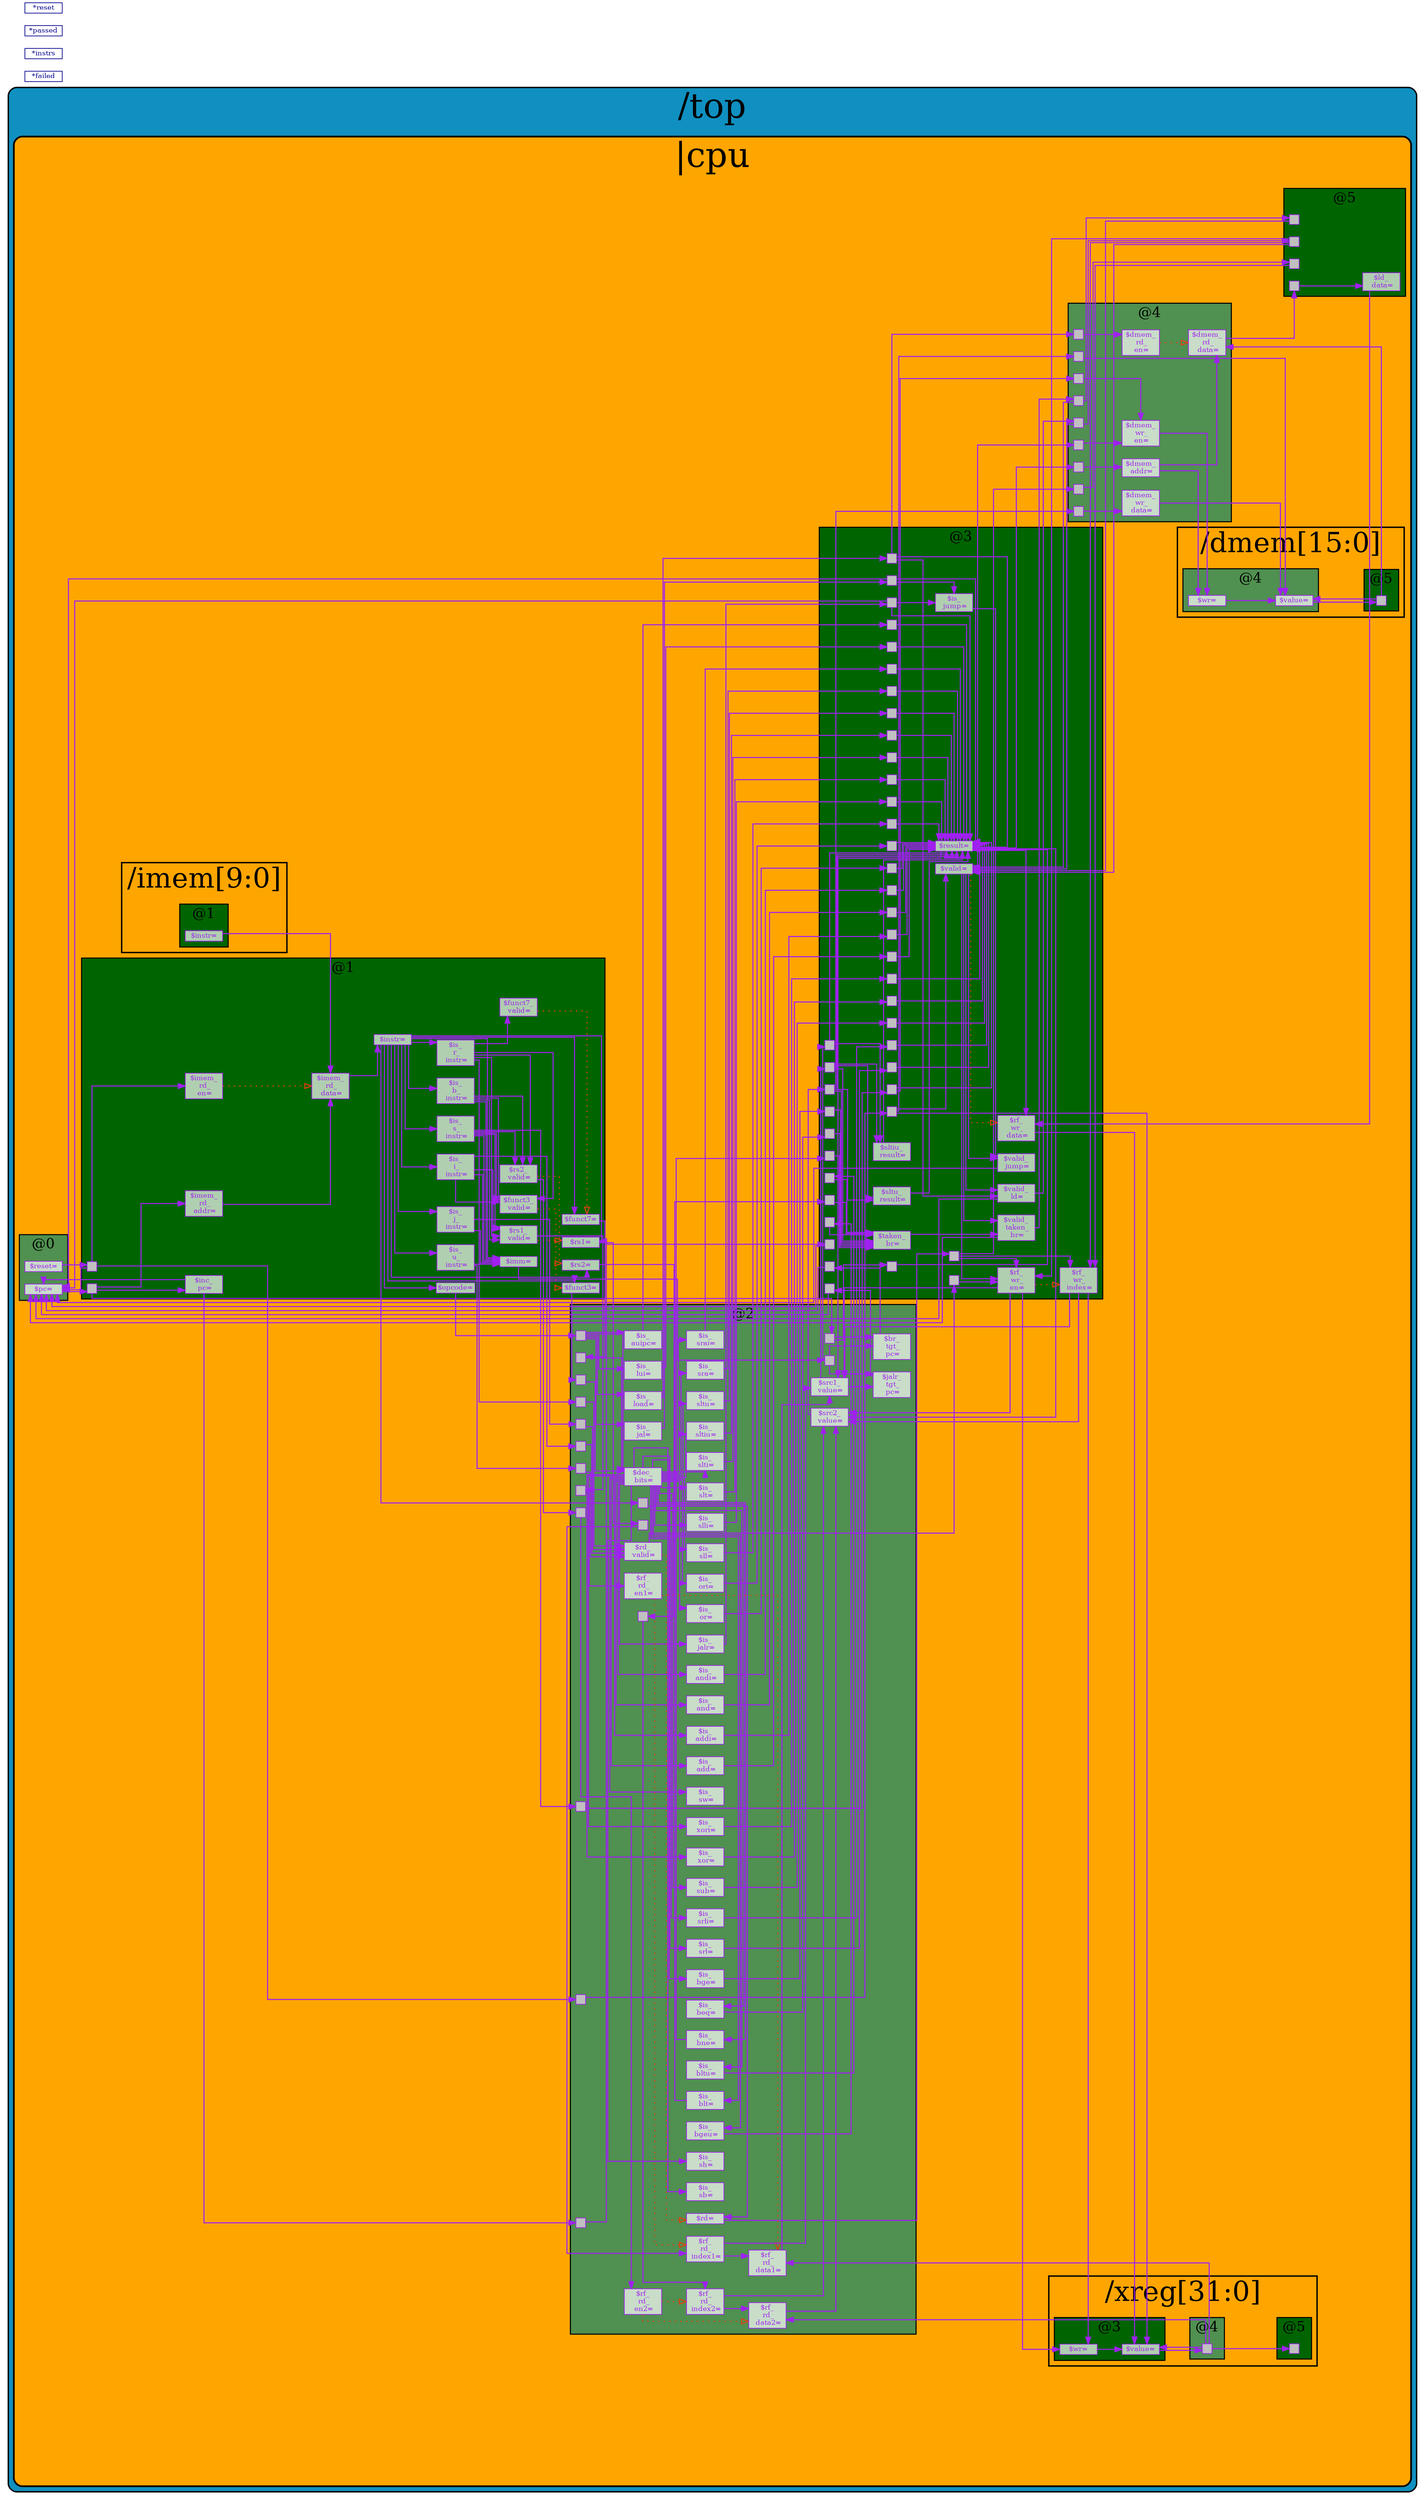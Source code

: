 // Generated by SandPiper(TM) 1.9-2018/02/11-beta from Redwood EDA.
// (Installed here: /home/devel/SandPiper_1.9-2018_02_11-beta_distro.)
// Redwood EDA does not claim intellectual property rights to this file and provides no warranty regarding its correctness or quality.


// Transaction Flow Graph:

strict digraph "top.tlv" {
   graph [layout = dot, rankdir = "LR", outputorder = edgesfirst, splines = ortho];
   node [layer = 4, shape = star, height = 0.02, style = filled, fontsize = 10, fontcolor = "purple", color = "purple", fillcolor = "#ffffffb0", penwidth = 1.0, margin = "0.03,0.03"];
   edge [layer = 3, weight = 4, penwidth = 1.5, color = "purple", fontcolor = "#00D000", labelfontcolor = "purple"];
   subgraph "cluster." {
      fillcolor = "#1090c0"
      style = "filled,rounded"
      penwidth = 2.0
      fontsize = 50
      tooltip = "/top"
      id = "id0{logical_entity=#Q##Q#}"
      label = "/top"
      subgraph "cluster.|cpu" {
         fillcolor = "orange"
         style = "filled,rounded"
         penwidth = 2.5
         fontsize = 50
         tooltip = "|cpu"
         id = "id1{logical_entity=#Q#|cpu#Q#}"
         label = "|cpu"
         subgraph "cluster.stage2" {
            "|cpu$br_tgt_pc@2" [fillcolor = "#ffffffb0", shape = box, label = "$br_\n tgt_\n pc=", id = "id2{logical_entity=#Q#|cpu$br_tgt_pc#Q#}", tooltip = "$br_tgt_pc[31:0] = $pc + $imm ;"];
         }
         subgraph "cluster.stage3" {
            "|cpu$br_tgt_pc@3" [label = "", shape = box, fixedsize = true, width = 0.2, height = 0.2, penwidth = 1.0, shape = box, fillcolor = grey];
         }
         subgraph "cluster.stage2" {
            "|cpu$dec_bits@2" [fillcolor = "#ffffffb0", shape = box, label = "$dec_\n bits=", id = "id6{logical_entity=#Q#|cpu$dec_bits#Q#}", tooltip = "$dec_bits[10:0] = { $funct7[5] , $funct3 , $opcode };"];
         }
         subgraph "cluster.stage4" {
            "|cpu$dmem_addr@4" [fillcolor = "#ffffffb0", shape = box, label = "$dmem_\n addr=", id = "id10{logical_entity=#Q#|cpu$dmem_addr#Q#}", tooltip = "$dmem_addr[3:0] = $result[5:2];"];
         }
         subgraph "cluster.stage4" {
            "|cpu$dmem_rd_data@4" [fillcolor = "#ffffffb0", shape = box, label = "$dmem_\n rd_\n data=", id = "id12{logical_entity=#Q#|cpu$dmem_rd_data#Q#}", tooltip = "$dmem_rd_data[31:0] = /dmem[$dmem_addr]>>1$value;"];
         }
         subgraph "cluster.stage5" {
            "|cpu$dmem_rd_data@5" [label = "", shape = box, fixedsize = true, width = 0.2, height = 0.2, penwidth = 1.0, shape = box, fillcolor = grey];
         }
         subgraph "cluster.stage4" {
            "|cpu$dmem_rd_en@4" [fillcolor = "#ffffffb0", shape = box, label = "$dmem_\n rd_\n en=", id = "id17{logical_entity=#Q#|cpu$dmem_rd_en#Q#}", tooltip = "$dmem_rd_en = $is_load;"];
         }
         subgraph "cluster.stage4" {
            "|cpu$dmem_wr_data@4" [fillcolor = "#ffffffb0", shape = box, label = "$dmem_\n wr_\n data=", id = "id19{logical_entity=#Q#|cpu$dmem_wr_data#Q#}", tooltip = "$dmem_wr_data[31:0] = $src2_value;"];
         }
         subgraph "cluster.stage4" {
            "|cpu$dmem_wr_en@4" [fillcolor = "#ffffffb0", shape = box, label = "$dmem_\n wr_\n en=", id = "id21{logical_entity=#Q#|cpu$dmem_wr_en#Q#}", tooltip = "$dmem_wr_en = $is_s_instr && $valid;"];
         }
         subgraph "cluster.stage1" {
            "|cpu$funct3@1" [fillcolor = "#ffffffb0", shape = box, label = "$funct3=", id = "id24{logical_entity=#Q#|cpu$funct3#Q#}", tooltip = "$funct3[2:0] = $instr[14:12];"];
         }
         subgraph "cluster.stage2" {
            "|cpu$funct3@2" [label = "", shape = box, fixedsize = true, width = 0.2, height = 0.2, penwidth = 1.0, shape = box, fillcolor = grey];
         }
         subgraph "cluster.stage1" {
            "|cpu$funct3_valid@1" [fillcolor = "#ffffffb0", shape = box, label = "$funct3_\n valid=", id = "id28{logical_entity=#Q#|cpu$funct3_valid#Q#}", tooltip = "$funct3_valid = $is_i_instr || $is_r_instr || $is_s_instr || $is_b_instr;"];
         }
         subgraph "cluster.stage1" {
            "|cpu$funct7@1" [fillcolor = "#ffffffb0", shape = box, label = "$funct7=", id = "id33{logical_entity=#Q#|cpu$funct7#Q#}", tooltip = "$funct7[6:0] = $instr[31:25];"];
         }
         subgraph "cluster.stage2" {
            "|cpu$funct7@2" [label = "", shape = box, fixedsize = true, width = 0.2, height = 0.2, penwidth = 1.0, shape = box, fillcolor = grey];
         }
         subgraph "cluster.stage1" {
            "|cpu$funct7_valid@1" [fillcolor = "#ffffffb0", shape = box, label = "$funct7_\n valid=", id = "id37{logical_entity=#Q#|cpu$funct7_valid#Q#}", tooltip = "$funct7_valid = $is_r_instr;"];
         }
         subgraph "cluster.stage1" {
            "|cpu$imem_rd_addr@1" [fillcolor = "#ffffffb0", shape = box, label = "$imem_\n rd_\n addr=", id = "id39{logical_entity=#Q#|cpu$imem_rd_addr#Q#}", tooltip = "$imem_rd_addr[4-1:0] = $pc[4+1:2];"];
         }
         subgraph "cluster.stage1" {
            "|cpu$imem_rd_data@1" [fillcolor = "#ffffffb0", shape = box, label = "$imem_\n rd_\n data=", id = "id41{logical_entity=#Q#|cpu$imem_rd_data#Q#}", tooltip = "$imem_rd_data[31:0] = /imem[$imem_rd_addr]$instr;"];
         }
         subgraph "cluster.stage1" {
            "|cpu$imem_rd_en@1" [fillcolor = "#ffffffb0", shape = box, label = "$imem_\n rd_\n en=", id = "id45{logical_entity=#Q#|cpu$imem_rd_en#Q#}", tooltip = "$imem_rd_en = !$reset;"];
         }
         subgraph "cluster.stage1" {
            "|cpu$imm@1" [fillcolor = "#ffffffb0", shape = box, label = "$imm=", id = "id47{logical_entity=#Q#|cpu$imm#Q#}", tooltip = "$imm[31:0] = $is_i_instr ? { {21{$instr[31]}}, $instr[30:20] } :
                      $is_s_instr ? { {21{$instr[31]}}, $instr[30:25], $instr[11:7] } :
                      $is_b_instr ? { {20{$instr[31]}}, $instr[7], $instr[30:25], $instr[11:8], 1'b0 } :
                      $is_u_instr ? { $instr[31:12], 12'b0 } :
                      $is_j_instr ? { {12{$instr[31]}}, $instr[19:12], $instr[20], $instr[30:21], 1'b0 } :
                      32'b0;"];
         }
         subgraph "cluster.stage2" {
            "|cpu$imm@2" [label = "", shape = box, fixedsize = true, width = 0.2, height = 0.2, penwidth = 1.0, shape = box, fillcolor = grey];
         }
         subgraph "cluster.stage3" {
            "|cpu$imm@3" [label = "", shape = box, fixedsize = true, width = 0.2, height = 0.2, penwidth = 1.0, shape = box, fillcolor = grey];
         }
         subgraph "cluster.stage1" {
            "|cpu$inc_pc@1" [fillcolor = "#ffffffb0", shape = box, label = "$inc_\n pc=", id = "id69{logical_entity=#Q#|cpu$inc_pc#Q#}", tooltip = "$inc_pc[31:0] = $pc[31:0] + 32'd4;"];
         }
         subgraph "cluster.stage2" {
            "|cpu$inc_pc@2" [label = "", shape = box, fixedsize = true, width = 0.2, height = 0.2, penwidth = 1.0, shape = box, fillcolor = grey];
         }
         subgraph "cluster.stage3" {
            "|cpu$inc_pc@3" [label = "", shape = box, fixedsize = true, width = 0.2, height = 0.2, penwidth = 1.0, shape = box, fillcolor = grey];
         }
         subgraph "cluster.stage1" {
            "|cpu$instr@1" [fillcolor = "#ffffffb0", shape = box, label = "$instr=", id = "id73{logical_entity=#Q#|cpu$instr#Q#}", tooltip = "$instr[31:0] = $imem_rd_data[31:0];"];
         }
         subgraph "cluster.stage2" {
            "|cpu$instr@2" [label = "", shape = box, fixedsize = true, width = 0.2, height = 0.2, penwidth = 1.0, shape = box, fillcolor = grey];
         }
         subgraph "cluster.stage2" {
            "|cpu$is_add@2" [fillcolor = "#ffffffb0", shape = box, label = "$is_\n add=", id = "id76{logical_entity=#Q#|cpu$is_add#Q#}", tooltip = "$is_add = $dec_bits ==? 11'b0_000_0110011;"];
         }
         subgraph "cluster.stage3" {
            "|cpu$is_add@3" [label = "", shape = box, fixedsize = true, width = 0.2, height = 0.2, penwidth = 1.0, shape = box, fillcolor = grey];
         }
         subgraph "cluster.stage2" {
            "|cpu$is_addi@2" [fillcolor = "#ffffffb0", shape = box, label = "$is_\n addi=", id = "id79{logical_entity=#Q#|cpu$is_addi#Q#}", tooltip = "$is_addi = $dec_bits ==? 11'bx_000_0010011;"];
         }
         subgraph "cluster.stage3" {
            "|cpu$is_addi@3" [label = "", shape = box, fixedsize = true, width = 0.2, height = 0.2, penwidth = 1.0, shape = box, fillcolor = grey];
         }
         subgraph "cluster.stage2" {
            "|cpu$is_and@2" [fillcolor = "#ffffffb0", shape = box, label = "$is_\n and=", id = "id82{logical_entity=#Q#|cpu$is_and#Q#}", tooltip = "$is_and = $dec_bits ==? 11'b0_111_0110011;"];
         }
         subgraph "cluster.stage3" {
            "|cpu$is_and@3" [label = "", shape = box, fixedsize = true, width = 0.2, height = 0.2, penwidth = 1.0, shape = box, fillcolor = grey];
         }
         subgraph "cluster.stage2" {
            "|cpu$is_andi@2" [fillcolor = "#ffffffb0", shape = box, label = "$is_\n andi=", id = "id85{logical_entity=#Q#|cpu$is_andi#Q#}", tooltip = "$is_andi = $dec_bits ==? 11'bx_111_0010011;"];
         }
         subgraph "cluster.stage3" {
            "|cpu$is_andi@3" [label = "", shape = box, fixedsize = true, width = 0.2, height = 0.2, penwidth = 1.0, shape = box, fillcolor = grey];
         }
         subgraph "cluster.stage2" {
            "|cpu$is_auipc@2" [fillcolor = "#ffffffb0", shape = box, label = "$is_\n auipc=", id = "id88{logical_entity=#Q#|cpu$is_auipc#Q#}", tooltip = "$is_auipc = $opcode ==  7'b0010111;"];
         }
         subgraph "cluster.stage3" {
            "|cpu$is_auipc@3" [label = "", shape = box, fixedsize = true, width = 0.2, height = 0.2, penwidth = 1.0, shape = box, fillcolor = grey];
         }
         subgraph "cluster.stage1" {
            "|cpu$is_b_instr@1" [fillcolor = "#ffffffb0", shape = box, label = "$is_\n b_\n instr=", id = "id91{logical_entity=#Q#|cpu$is_b_instr#Q#}", tooltip = "$is_b_instr = $instr[6:2] ==? 5'b11000;"];
         }
         subgraph "cluster.stage2" {
            "|cpu$is_beq@2" [fillcolor = "#ffffffb0", shape = box, label = "$is_\n beq=", id = "id93{logical_entity=#Q#|cpu$is_beq#Q#}", tooltip = "$is_beq = $dec_bits ==? 11'bx_000_1100011;"];
         }
         subgraph "cluster.stage3" {
            "|cpu$is_beq@3" [label = "", shape = box, fixedsize = true, width = 0.2, height = 0.2, penwidth = 1.0, shape = box, fillcolor = grey];
         }
         subgraph "cluster.stage2" {
            "|cpu$is_bge@2" [fillcolor = "#ffffffb0", shape = box, label = "$is_\n bge=", id = "id96{logical_entity=#Q#|cpu$is_bge#Q#}", tooltip = "$is_bge = $dec_bits ==? 11'bx_101_1100011;"];
         }
         subgraph "cluster.stage3" {
            "|cpu$is_bge@3" [label = "", shape = box, fixedsize = true, width = 0.2, height = 0.2, penwidth = 1.0, shape = box, fillcolor = grey];
         }
         subgraph "cluster.stage2" {
            "|cpu$is_bgeu@2" [fillcolor = "#ffffffb0", shape = box, label = "$is_\n bgeu=", id = "id99{logical_entity=#Q#|cpu$is_bgeu#Q#}", tooltip = "$is_bgeu = $dec_bits ==? 11'bx_111_1100011;"];
         }
         subgraph "cluster.stage3" {
            "|cpu$is_bgeu@3" [label = "", shape = box, fixedsize = true, width = 0.2, height = 0.2, penwidth = 1.0, shape = box, fillcolor = grey];
         }
         subgraph "cluster.stage2" {
            "|cpu$is_blt@2" [fillcolor = "#ffffffb0", shape = box, label = "$is_\n blt=", id = "id102{logical_entity=#Q#|cpu$is_blt#Q#}", tooltip = "$is_blt = $dec_bits ==? 11'bx_100_1100011;"];
         }
         subgraph "cluster.stage3" {
            "|cpu$is_blt@3" [label = "", shape = box, fixedsize = true, width = 0.2, height = 0.2, penwidth = 1.0, shape = box, fillcolor = grey];
         }
         subgraph "cluster.stage2" {
            "|cpu$is_bltu@2" [fillcolor = "#ffffffb0", shape = box, label = "$is_\n bltu=", id = "id105{logical_entity=#Q#|cpu$is_bltu#Q#}", tooltip = "$is_bltu = $dec_bits ==? 11'bx_110_1100011;"];
         }
         subgraph "cluster.stage3" {
            "|cpu$is_bltu@3" [label = "", shape = box, fixedsize = true, width = 0.2, height = 0.2, penwidth = 1.0, shape = box, fillcolor = grey];
         }
         subgraph "cluster.stage2" {
            "|cpu$is_bne@2" [fillcolor = "#ffffffb0", shape = box, label = "$is_\n bne=", id = "id108{logical_entity=#Q#|cpu$is_bne#Q#}", tooltip = "$is_bne = $dec_bits ==? 11'bx_001_1100011;"];
         }
         subgraph "cluster.stage3" {
            "|cpu$is_bne@3" [label = "", shape = box, fixedsize = true, width = 0.2, height = 0.2, penwidth = 1.0, shape = box, fillcolor = grey];
         }
         subgraph "cluster.stage1" {
            "|cpu$is_i_instr@1" [fillcolor = "#ffffffb0", shape = box, label = "$is_\n i_\n instr=", id = "id111{logical_entity=#Q#|cpu$is_i_instr#Q#}", tooltip = "$is_i_instr = $instr[6:2] ==? 5'b0000x || $instr[6:2] ==? 5'b001x0 || $instr[6:2] ==? 5'b11001 || $instr[6:2] ==? 5'b11100;"];
         }
         subgraph "cluster.stage2" {
            "|cpu$is_i_instr@2" [label = "", shape = box, fixedsize = true, width = 0.2, height = 0.2, penwidth = 1.0, shape = box, fillcolor = grey];
         }
         subgraph "cluster.stage1" {
            "|cpu$is_j_instr@1" [fillcolor = "#ffffffb0", shape = box, label = "$is_\n j_\n instr=", id = "id117{logical_entity=#Q#|cpu$is_j_instr#Q#}", tooltip = "$is_j_instr = $instr[6:2] ==? 5'b11011;"];
         }
         subgraph "cluster.stage2" {
            "|cpu$is_j_instr@2" [label = "", shape = box, fixedsize = true, width = 0.2, height = 0.2, penwidth = 1.0, shape = box, fillcolor = grey];
         }
         subgraph "cluster.stage2" {
            "|cpu$is_jal@2" [fillcolor = "#ffffffb0", shape = box, label = "$is_\n jal=", id = "id120{logical_entity=#Q#|cpu$is_jal#Q#}", tooltip = "$is_jal = $opcode ==  7'b1101111;"];
         }
         subgraph "cluster.stage3" {
            "|cpu$is_jal@3" [label = "", shape = box, fixedsize = true, width = 0.2, height = 0.2, penwidth = 1.0, shape = box, fillcolor = grey];
         }
         subgraph "cluster.stage2" {
            "|cpu$is_jalr@2" [fillcolor = "#ffffffb0", shape = box, label = "$is_\n jalr=", id = "id123{logical_entity=#Q#|cpu$is_jalr#Q#}", tooltip = "$is_jalr = $dec_bits ==? 11'bx_000_1100111;"];
         }
         subgraph "cluster.stage3" {
            "|cpu$is_jalr@3" [label = "", shape = box, fixedsize = true, width = 0.2, height = 0.2, penwidth = 1.0, shape = box, fillcolor = grey];
         }
         subgraph "cluster.stage3" {
            "|cpu$is_jump@3" [fillcolor = "#ffffffb0", shape = box, label = "$is_\n jump=", id = "id126{logical_entity=#Q#|cpu$is_jump#Q#}", tooltip = "$is_jump = $is_jal || $is_jalr ;"];
         }
         subgraph "cluster.stage2" {
            "|cpu$is_load@2" [fillcolor = "#ffffffb0", shape = box, label = "$is_\n load=", id = "id129{logical_entity=#Q#|cpu$is_load#Q#}", tooltip = "$is_load = $opcode ==  7'b0000011;"];
         }
         subgraph "cluster.stage3" {
            "|cpu$is_load@3" [label = "", shape = box, fixedsize = true, width = 0.2, height = 0.2, penwidth = 1.0, shape = box, fillcolor = grey];
         }
         subgraph "cluster.stage4" {
            "|cpu$is_load@4" [label = "", shape = box, fixedsize = true, width = 0.2, height = 0.2, penwidth = 1.0, shape = box, fillcolor = grey];
         }
         subgraph "cluster.stage2" {
            "|cpu$is_lui@2" [fillcolor = "#ffffffb0", shape = box, label = "$is_\n lui=", id = "id133{logical_entity=#Q#|cpu$is_lui#Q#}", tooltip = "$is_lui = $opcode ==  7'b0110111;"];
         }
         subgraph "cluster.stage3" {
            "|cpu$is_lui@3" [label = "", shape = box, fixedsize = true, width = 0.2, height = 0.2, penwidth = 1.0, shape = box, fillcolor = grey];
         }
         subgraph "cluster.stage2" {
            "|cpu$is_or@2" [fillcolor = "#ffffffb0", shape = box, label = "$is_\n or=", id = "id136{logical_entity=#Q#|cpu$is_or#Q#}", tooltip = "$is_or = $dec_bits ==? 11'b0_110_0110011;"];
         }
         subgraph "cluster.stage3" {
            "|cpu$is_or@3" [label = "", shape = box, fixedsize = true, width = 0.2, height = 0.2, penwidth = 1.0, shape = box, fillcolor = grey];
         }
         subgraph "cluster.stage2" {
            "|cpu$is_ori@2" [fillcolor = "#ffffffb0", shape = box, label = "$is_\n ori=", id = "id139{logical_entity=#Q#|cpu$is_ori#Q#}", tooltip = "$is_ori = $dec_bits ==? 11'bx_110_0010011;"];
         }
         subgraph "cluster.stage3" {
            "|cpu$is_ori@3" [label = "", shape = box, fixedsize = true, width = 0.2, height = 0.2, penwidth = 1.0, shape = box, fillcolor = grey];
         }
         subgraph "cluster.stage1" {
            "|cpu$is_r_instr@1" [fillcolor = "#ffffffb0", shape = box, label = "$is_\n r_\n instr=", id = "id142{logical_entity=#Q#|cpu$is_r_instr#Q#}", tooltip = "$is_r_instr = $instr[6:2] ==? 5'b01011 || $instr[6:2] ==? 5'b011x0 || $instr[6:2] ==? 5'b10100;"];
         }
         subgraph "cluster.stage2" {
            "|cpu$is_r_instr@2" [label = "", shape = box, fixedsize = true, width = 0.2, height = 0.2, penwidth = 1.0, shape = box, fillcolor = grey];
         }
         subgraph "cluster.stage1" {
            "|cpu$is_s_instr@1" [fillcolor = "#ffffffb0", shape = box, label = "$is_\n s_\n instr=", id = "id147{logical_entity=#Q#|cpu$is_s_instr#Q#}", tooltip = "$is_s_instr = $instr[6:2] ==? 5'b0100x;"];
         }
         subgraph "cluster.stage2" {
            "|cpu$is_s_instr@2" [label = "", shape = box, fixedsize = true, width = 0.2, height = 0.2, penwidth = 1.0, shape = box, fillcolor = grey];
         }
         subgraph "cluster.stage3" {
            "|cpu$is_s_instr@3" [label = "", shape = box, fixedsize = true, width = 0.2, height = 0.2, penwidth = 1.0, shape = box, fillcolor = grey];
         }
         subgraph "cluster.stage4" {
            "|cpu$is_s_instr@4" [label = "", shape = box, fixedsize = true, width = 0.2, height = 0.2, penwidth = 1.0, shape = box, fillcolor = grey];
         }
         subgraph "cluster.stage2" {
            "|cpu$is_sb@2" [fillcolor = "#ffffffb0", shape = box, label = "$is_\n sb=", id = "id152{logical_entity=#Q#|cpu$is_sb#Q#}", tooltip = "$is_sb = $dec_bits ==? 11'bx_000_0100011;"];
         }
         subgraph "cluster.stage2" {
            "|cpu$is_sh@2" [fillcolor = "#ffffffb0", shape = box, label = "$is_\n sh=", id = "id154{logical_entity=#Q#|cpu$is_sh#Q#}", tooltip = "$is_sh = $dec_bits ==? 11'bx_001_0100011;"];
         }
         subgraph "cluster.stage2" {
            "|cpu$is_sll@2" [fillcolor = "#ffffffb0", shape = box, label = "$is_\n sll=", id = "id156{logical_entity=#Q#|cpu$is_sll#Q#}", tooltip = "$is_sll = $dec_bits ==? 11'b0_001_0110011;"];
         }
         subgraph "cluster.stage3" {
            "|cpu$is_sll@3" [label = "", shape = box, fixedsize = true, width = 0.2, height = 0.2, penwidth = 1.0, shape = box, fillcolor = grey];
         }
         subgraph "cluster.stage2" {
            "|cpu$is_slli@2" [fillcolor = "#ffffffb0", shape = box, label = "$is_\n slli=", id = "id159{logical_entity=#Q#|cpu$is_slli#Q#}", tooltip = "$is_slli = $dec_bits ==? 11'b0_001_0010011;"];
         }
         subgraph "cluster.stage3" {
            "|cpu$is_slli@3" [label = "", shape = box, fixedsize = true, width = 0.2, height = 0.2, penwidth = 1.0, shape = box, fillcolor = grey];
         }
         subgraph "cluster.stage2" {
            "|cpu$is_slt@2" [fillcolor = "#ffffffb0", shape = box, label = "$is_\n slt=", id = "id162{logical_entity=#Q#|cpu$is_slt#Q#}", tooltip = "$is_slt = $dec_bits ==? 11'b0_010_0110011;"];
         }
         subgraph "cluster.stage3" {
            "|cpu$is_slt@3" [label = "", shape = box, fixedsize = true, width = 0.2, height = 0.2, penwidth = 1.0, shape = box, fillcolor = grey];
         }
         subgraph "cluster.stage2" {
            "|cpu$is_slti@2" [fillcolor = "#ffffffb0", shape = box, label = "$is_\n slti=", id = "id165{logical_entity=#Q#|cpu$is_slti#Q#}", tooltip = "$is_slti = $dec_bits ==? 11'bx_010_0010011;"];
         }
         subgraph "cluster.stage3" {
            "|cpu$is_slti@3" [label = "", shape = box, fixedsize = true, width = 0.2, height = 0.2, penwidth = 1.0, shape = box, fillcolor = grey];
         }
         subgraph "cluster.stage2" {
            "|cpu$is_sltiu@2" [fillcolor = "#ffffffb0", shape = box, label = "$is_\n sltiu=", id = "id168{logical_entity=#Q#|cpu$is_sltiu#Q#}", tooltip = "$is_sltiu = $dec_bits ==? 11'bx_011_0010011;"];
         }
         subgraph "cluster.stage3" {
            "|cpu$is_sltiu@3" [label = "", shape = box, fixedsize = true, width = 0.2, height = 0.2, penwidth = 1.0, shape = box, fillcolor = grey];
         }
         subgraph "cluster.stage2" {
            "|cpu$is_sltu@2" [fillcolor = "#ffffffb0", shape = box, label = "$is_\n sltu=", id = "id171{logical_entity=#Q#|cpu$is_sltu#Q#}", tooltip = "$is_sltu = $dec_bits ==? 11'b0_011_0110011;"];
         }
         subgraph "cluster.stage3" {
            "|cpu$is_sltu@3" [label = "", shape = box, fixedsize = true, width = 0.2, height = 0.2, penwidth = 1.0, shape = box, fillcolor = grey];
         }
         subgraph "cluster.stage2" {
            "|cpu$is_sra@2" [fillcolor = "#ffffffb0", shape = box, label = "$is_\n sra=", id = "id174{logical_entity=#Q#|cpu$is_sra#Q#}", tooltip = "$is_sra = $dec_bits ==? 11'b1_101_0110011;"];
         }
         subgraph "cluster.stage3" {
            "|cpu$is_sra@3" [label = "", shape = box, fixedsize = true, width = 0.2, height = 0.2, penwidth = 1.0, shape = box, fillcolor = grey];
         }
         subgraph "cluster.stage2" {
            "|cpu$is_srai@2" [fillcolor = "#ffffffb0", shape = box, label = "$is_\n srai=", id = "id177{logical_entity=#Q#|cpu$is_srai#Q#}", tooltip = "$is_srai = $dec_bits ==? 11'b1_101_0010011;"];
         }
         subgraph "cluster.stage3" {
            "|cpu$is_srai@3" [label = "", shape = box, fixedsize = true, width = 0.2, height = 0.2, penwidth = 1.0, shape = box, fillcolor = grey];
         }
         subgraph "cluster.stage2" {
            "|cpu$is_srl@2" [fillcolor = "#ffffffb0", shape = box, label = "$is_\n srl=", id = "id180{logical_entity=#Q#|cpu$is_srl#Q#}", tooltip = "$is_srl = $dec_bits ==? 11'b0_101_0110011;"];
         }
         subgraph "cluster.stage3" {
            "|cpu$is_srl@3" [label = "", shape = box, fixedsize = true, width = 0.2, height = 0.2, penwidth = 1.0, shape = box, fillcolor = grey];
         }
         subgraph "cluster.stage2" {
            "|cpu$is_srli@2" [fillcolor = "#ffffffb0", shape = box, label = "$is_\n srli=", id = "id183{logical_entity=#Q#|cpu$is_srli#Q#}", tooltip = "$is_srli = $dec_bits ==? 11'b0_101_0010011;"];
         }
         subgraph "cluster.stage3" {
            "|cpu$is_srli@3" [label = "", shape = box, fixedsize = true, width = 0.2, height = 0.2, penwidth = 1.0, shape = box, fillcolor = grey];
         }
         subgraph "cluster.stage2" {
            "|cpu$is_sub@2" [fillcolor = "#ffffffb0", shape = box, label = "$is_\n sub=", id = "id186{logical_entity=#Q#|cpu$is_sub#Q#}", tooltip = "$is_sub = $dec_bits ==? 11'b1_000_0110011;"];
         }
         subgraph "cluster.stage3" {
            "|cpu$is_sub@3" [label = "", shape = box, fixedsize = true, width = 0.2, height = 0.2, penwidth = 1.0, shape = box, fillcolor = grey];
         }
         subgraph "cluster.stage2" {
            "|cpu$is_sw@2" [fillcolor = "#ffffffb0", shape = box, label = "$is_\n sw=", id = "id189{logical_entity=#Q#|cpu$is_sw#Q#}", tooltip = "$is_sw = $dec_bits ==? 11'bx_010_0100011;"];
         }
         subgraph "cluster.stage1" {
            "|cpu$is_u_instr@1" [fillcolor = "#ffffffb0", shape = box, label = "$is_\n u_\n instr=", id = "id191{logical_entity=#Q#|cpu$is_u_instr#Q#}", tooltip = "$is_u_instr = $instr[6:2] ==? 5'b0x101;"];
         }
         subgraph "cluster.stage2" {
            "|cpu$is_u_instr@2" [label = "", shape = box, fixedsize = true, width = 0.2, height = 0.2, penwidth = 1.0, shape = box, fillcolor = grey];
         }
         subgraph "cluster.stage2" {
            "|cpu$is_xor@2" [fillcolor = "#ffffffb0", shape = box, label = "$is_\n xor=", id = "id194{logical_entity=#Q#|cpu$is_xor#Q#}", tooltip = "$is_xor = $dec_bits ==? 11'b0_100_0110011;"];
         }
         subgraph "cluster.stage3" {
            "|cpu$is_xor@3" [label = "", shape = box, fixedsize = true, width = 0.2, height = 0.2, penwidth = 1.0, shape = box, fillcolor = grey];
         }
         subgraph "cluster.stage2" {
            "|cpu$is_xori@2" [fillcolor = "#ffffffb0", shape = box, label = "$is_\n xori=", id = "id197{logical_entity=#Q#|cpu$is_xori#Q#}", tooltip = "$is_xori = $dec_bits ==? 11'bx_100_0010011;"];
         }
         subgraph "cluster.stage3" {
            "|cpu$is_xori@3" [label = "", shape = box, fixedsize = true, width = 0.2, height = 0.2, penwidth = 1.0, shape = box, fillcolor = grey];
         }
         subgraph "cluster.stage2" {
            "|cpu$jalr_tgt_pc@2" [fillcolor = "#ffffffb0", shape = box, label = "$jalr_\n tgt_\n pc=", id = "id200{logical_entity=#Q#|cpu$jalr_tgt_pc#Q#}", tooltip = "$jalr_tgt_pc[31:0] = $src1_value + $imm;"];
         }
         subgraph "cluster.stage3" {
            "|cpu$jalr_tgt_pc@3" [label = "", shape = box, fixedsize = true, width = 0.2, height = 0.2, penwidth = 1.0, shape = box, fillcolor = grey];
         }
         subgraph "cluster.stage5" {
            "|cpu$ld_data@5" [fillcolor = "#ffffffb0", shape = box, label = "$ld_\n data=", id = "id204{logical_entity=#Q#|cpu$ld_data#Q#}", tooltip = "$ld_data[31:0] = $dmem_rd_data;"];
         }
         subgraph "cluster.stage1" {
            "|cpu$opcode@1" [fillcolor = "#ffffffb0", shape = box, label = "$opcode=", id = "id206{logical_entity=#Q#|cpu$opcode#Q#}", tooltip = "$opcode[6:0] = $instr[6:0];"];
         }
         subgraph "cluster.stage2" {
            "|cpu$opcode@2" [label = "", shape = box, fixedsize = true, width = 0.2, height = 0.2, penwidth = 1.0, shape = box, fillcolor = grey];
         }
         subgraph "cluster.stage0" {
            "|cpu$pc@0" [fillcolor = "#ffffffb0", shape = box, label = "$pc=", id = "id209{logical_entity=#Q#|cpu$pc#Q#}", tooltip = "$pc[31:0] = >>1$reset ? 32'd0 :
                     >>3$valid_taken_br ? >>3$br_tgt_pc  :
                     >>3$valid_ld ? >>3$inc_pc :
                     >>3$valid_jump && >>3$is_jal ? >>3$br_tgt_pc:
                     >>3$valid_jump && >>3$is_jalr ? >>3$jalr_tgt_pc : 
                     >>1$inc_pc;"];
         }
         subgraph "cluster.stage1" {
            "|cpu$pc@1" [label = "", shape = box, fixedsize = true, width = 0.2, height = 0.2, penwidth = 1.0, shape = box, fillcolor = grey];
         }
         subgraph "cluster.stage2" {
            "|cpu$pc@2" [label = "", shape = box, fixedsize = true, width = 0.2, height = 0.2, penwidth = 1.0, shape = box, fillcolor = grey];
         }
         subgraph "cluster.stage3" {
            "|cpu$pc@3" [label = "", shape = box, fixedsize = true, width = 0.2, height = 0.2, penwidth = 1.0, shape = box, fillcolor = grey];
         }
         subgraph "cluster.stage2" {
            "|cpu$rd@2" [fillcolor = "#ffffffb0", shape = box, label = "$rd=", id = "id225{logical_entity=#Q#|cpu$rd#Q#}", tooltip = "$rd[4:0] = $instr[11:7];"];
         }
         subgraph "cluster.stage3" {
            "|cpu$rd@3" [label = "", shape = box, fixedsize = true, width = 0.2, height = 0.2, penwidth = 1.0, shape = box, fillcolor = grey];
         }
         subgraph "cluster.stage4" {
            "|cpu$rd@4" [label = "", shape = box, fixedsize = true, width = 0.2, height = 0.2, penwidth = 1.0, shape = box, fillcolor = grey];
         }
         subgraph "cluster.stage5" {
            "|cpu$rd@5" [label = "", shape = box, fixedsize = true, width = 0.2, height = 0.2, penwidth = 1.0, shape = box, fillcolor = grey];
         }
         subgraph "cluster.stage2" {
            "|cpu$rd_valid@2" [fillcolor = "#ffffffb0", shape = box, label = "$rd_\n valid=", id = "id231{logical_entity=#Q#|cpu$rd_valid#Q#}", tooltip = "$rd_valid = $is_i_instr || $is_r_instr || $is_u_instr || $is_j_instr;"];
         }
         subgraph "cluster.stage3" {
            "|cpu$rd_valid@3" [label = "", shape = box, fixedsize = true, width = 0.2, height = 0.2, penwidth = 1.0, shape = box, fillcolor = grey];
         }
         subgraph "cluster.stage0" {
            "|cpu$reset@0" [fillcolor = "#ffffffb0", shape = box, label = "$reset=", id = "id237{logical_entity=#Q#|cpu$reset#Q#}", tooltip = "$reset = *reset;"];
         }
         subgraph "cluster.stage1" {
            "|cpu$reset@1" [label = "", shape = box, fixedsize = true, width = 0.2, height = 0.2, penwidth = 1.0, shape = box, fillcolor = grey];
         }
         subgraph "cluster.stage2" {
            "|cpu$reset@2" [label = "", shape = box, fixedsize = true, width = 0.2, height = 0.2, penwidth = 1.0, shape = box, fillcolor = grey];
         }
         subgraph "cluster.stage3" {
            "|cpu$reset@3" [label = "", shape = box, fixedsize = true, width = 0.2, height = 0.2, penwidth = 1.0, shape = box, fillcolor = grey];
         }
         subgraph "cluster.stage4" {
            "|cpu$reset@4" [label = "", shape = box, fixedsize = true, width = 0.2, height = 0.2, penwidth = 1.0, shape = box, fillcolor = grey];
         }
         subgraph "cluster.stage3" {
            "|cpu$result@3" [fillcolor = "#ffffffb0", shape = box, label = "$result=", id = "id242{logical_entity=#Q#|cpu$result#Q#}", tooltip = "$result[31:0] = $is_addi ? $src1_value + $imm :
                         $is_add ? $src1_value + $src2_value :
                         $is_load ? $src1_value + $imm :
                         $is_s_instr ? $src1_value + $imm :
                         $is_andi ? $src1_value && $imm :
                         $is_ori ? $src1_value || $imm :
                         $is_xori ? $src1_value ^ $imm :
                         $is_slli ? $src1_value << $imm[5:0] :
                         $is_srli ? $src1_value >> $imm[5:0] :
                         $is_and ? $src1_value && $src2_value :
                         $is_or ? $src1_value || $src2_value :
                         $is_xor ? $src1_value ^ $src2_value :
                         $is_sub ? $src1_value - $src2_value :
                         $is_sll ? $src1_value << $src2_value[4:0] :
                         $is_srl ? $src1_value >> $src2_value[4:0] :
                         $is_sltu ? $src1_value < $src2_value :
                         $is_sltiu ? $src1_value < $imm :
                         $is_lui ? { $imm[31:12],12'b0 } :
                         $is_auipc ? $pc + $imm :
                         $is_jal ? $pc + $imm :
                         $is_jalr ? $pc + $imm :
                         $is_slt ? (($src1_value[31] == $src2_value[31]) ? $sltu_result : { 31'b0 , $src1_value[31] } ) :
                         $is_slti ? (($src1_value[31] == $imm[31]) ? $sltiu_result : { 31'b0 , $src1_value[31] } ) :
                         $is_sra ? { {32{$src1_value[31]}}, $src1_value } >> $src2_value[4:0] :
                         $is_srai ? { {32{$src1_value[31]}}, $src1_value } >> $imm[4:0] : 
                         32'bx;"];
         }
         subgraph "cluster.stage4" {
            "|cpu$result@4" [label = "", shape = box, fixedsize = true, width = 0.2, height = 0.2, penwidth = 1.0, shape = box, fillcolor = grey];
         }
         subgraph "cluster.stage2" {
            "|cpu$rf_rd_data1@2" [fillcolor = "#ffffffb0", shape = box, label = "$rf_\n rd_\n data1=", id = "id324{logical_entity=#Q#|cpu$rf_rd_data1#Q#}", tooltip = "$rf_rd_data1[31:0] = /xreg[$rf_rd_index1]>>2$value;"];
         }
         subgraph "cluster.stage2" {
            "|cpu$rf_rd_data2@2" [fillcolor = "#ffffffb0", shape = box, label = "$rf_\n rd_\n data2=", id = "id328{logical_entity=#Q#|cpu$rf_rd_data2#Q#}", tooltip = "$rf_rd_data2[31:0] = /xreg[$rf_rd_index2]>>2$value;"];
         }
         subgraph "cluster.stage2" {
            "|cpu$rf_rd_en1@2" [fillcolor = "#ffffffb0", shape = box, label = "$rf_\n rd_\n en1=", id = "id332{logical_entity=#Q#|cpu$rf_rd_en1#Q#}", tooltip = "$rf_rd_en1 = $rs1_valid;"];
         }
         subgraph "cluster.stage2" {
            "|cpu$rf_rd_en2@2" [fillcolor = "#ffffffb0", shape = box, label = "$rf_\n rd_\n en2=", id = "id334{logical_entity=#Q#|cpu$rf_rd_en2#Q#}", tooltip = "$rf_rd_en2 = $rs2_valid;"];
         }
         subgraph "cluster.stage2" {
            "|cpu$rf_rd_index1@2" [fillcolor = "#ffffffb0", shape = box, label = "$rf_\n rd_\n index1=", id = "id336{logical_entity=#Q#|cpu$rf_rd_index1#Q#}", tooltip = "$rf_rd_index1[4:0] = $rs1;"];
         }
         subgraph "cluster.stage2" {
            "|cpu$rf_rd_index2@2" [fillcolor = "#ffffffb0", shape = box, label = "$rf_\n rd_\n index2=", id = "id339{logical_entity=#Q#|cpu$rf_rd_index2#Q#}", tooltip = "$rf_rd_index2[4:0] = $rs2;"];
         }
         subgraph "cluster.stage3" {
            "|cpu$rf_wr_data@3" [fillcolor = "#ffffffb0", shape = box, label = "$rf_\n wr_\n data=", id = "id342{logical_entity=#Q#|cpu$rf_wr_data#Q#}", tooltip = "$rf_wr_data[31:0] = !$valid ? >>2$ld_data : $result ;"];
         }
         subgraph "cluster.stage3" {
            "|cpu$rf_wr_en@3" [fillcolor = "#ffffffb0", shape = box, label = "$rf_\n wr_\n en=", id = "id347{logical_entity=#Q#|cpu$rf_wr_en#Q#}", tooltip = "$rf_wr_en = ( ($rd != 5'b0) && $rd_valid && $valid ) || >>2$valid_ld ;"];
         }
         subgraph "cluster.stage3" {
            "|cpu$rf_wr_index@3" [fillcolor = "#ffffffb0", shape = box, label = "$rf_\n wr_\n index=", id = "id352{logical_entity=#Q#|cpu$rf_wr_index#Q#}", tooltip = "$rf_wr_index[4:0] = >>2$valid_ld ? >>2$rd: $rd ;"];
         }
         subgraph "cluster.stage1" {
            "|cpu$rs1@1" [fillcolor = "#ffffffb0", shape = box, label = "$rs1=", id = "id357{logical_entity=#Q#|cpu$rs1#Q#}", tooltip = "$rs1[4:0] = $instr[19:15];"];
         }
         subgraph "cluster.stage2" {
            "|cpu$rs1@2" [label = "", shape = box, fixedsize = true, width = 0.2, height = 0.2, penwidth = 1.0, shape = box, fillcolor = grey];
         }
         subgraph "cluster.stage1" {
            "|cpu$rs1_valid@1" [fillcolor = "#ffffffb0", shape = box, label = "$rs1_\n valid=", id = "id361{logical_entity=#Q#|cpu$rs1_valid#Q#}", tooltip = "$rs1_valid = $is_i_instr || $is_r_instr || $is_s_instr || $is_b_instr;"];
         }
         subgraph "cluster.stage2" {
            "|cpu$rs1_valid@2" [label = "", shape = box, fixedsize = true, width = 0.2, height = 0.2, penwidth = 1.0, shape = box, fillcolor = grey];
         }
         subgraph "cluster.stage1" {
            "|cpu$rs2@1" [fillcolor = "#ffffffb0", shape = box, label = "$rs2=", id = "id367{logical_entity=#Q#|cpu$rs2#Q#}", tooltip = "$rs2[4:0] = $instr[24:20];"];
         }
         subgraph "cluster.stage2" {
            "|cpu$rs2@2" [label = "", shape = box, fixedsize = true, width = 0.2, height = 0.2, penwidth = 1.0, shape = box, fillcolor = grey];
         }
         subgraph "cluster.stage1" {
            "|cpu$rs2_valid@1" [fillcolor = "#ffffffb0", shape = box, label = "$rs2_\n valid=", id = "id371{logical_entity=#Q#|cpu$rs2_valid#Q#}", tooltip = "$rs2_valid = $is_r_instr || $is_s_instr || $is_b_instr;"];
         }
         subgraph "cluster.stage2" {
            "|cpu$rs2_valid@2" [label = "", shape = box, fixedsize = true, width = 0.2, height = 0.2, penwidth = 1.0, shape = box, fillcolor = grey];
         }
         subgraph "cluster.stage3" {
            "|cpu$sltiu_result@3" [fillcolor = "#ffffffb0", shape = box, label = "$sltiu_\n result=", id = "id376{logical_entity=#Q#|cpu$sltiu_result#Q#}", tooltip = "$sltiu_result = $src1_value < $imm;"];
         }
         subgraph "cluster.stage3" {
            "|cpu$sltu_result@3" [fillcolor = "#ffffffb0", shape = box, label = "$sltu_\n result=", id = "id379{logical_entity=#Q#|cpu$sltu_result#Q#}", tooltip = "$sltu_result = $src1_value + $src2_value;"];
         }
         subgraph "cluster.stage2" {
            "|cpu$src1_value@2" [fillcolor = "#ffffffb0", shape = box, label = "$src1_\n value=", id = "id382{logical_entity=#Q#|cpu$src1_value#Q#}", tooltip = "$src1_value[31:0] = ((>>1$rf_wr_index == $rf_rd_index1) && >>1$rf_wr_en) ? >>1$result : $rf_rd_data1;"];
         }
         subgraph "cluster.stage3" {
            "|cpu$src1_value@3" [label = "", shape = box, fixedsize = true, width = 0.2, height = 0.2, penwidth = 1.0, shape = box, fillcolor = grey];
         }
         subgraph "cluster.stage2" {
            "|cpu$src2_value@2" [fillcolor = "#ffffffb0", shape = box, label = "$src2_\n value=", id = "id389{logical_entity=#Q#|cpu$src2_value#Q#}", tooltip = "$src2_value[31:0] = ((>>1$rf_wr_index == $rf_rd_index2) && >>1$rf_wr_en) ? >>1$result : $rf_rd_data2;"];
         }
         subgraph "cluster.stage3" {
            "|cpu$src2_value@3" [label = "", shape = box, fixedsize = true, width = 0.2, height = 0.2, penwidth = 1.0, shape = box, fillcolor = grey];
         }
         subgraph "cluster.stage4" {
            "|cpu$src2_value@4" [label = "", shape = box, fixedsize = true, width = 0.2, height = 0.2, penwidth = 1.0, shape = box, fillcolor = grey];
         }
         subgraph "cluster.stage3" {
            "|cpu$taken_br@3" [fillcolor = "#ffffffb0", shape = box, label = "$taken_\n br=", id = "id397{logical_entity=#Q#|cpu$taken_br#Q#}", tooltip = "$taken_br = $is_beq ? $src1_value == $src2_value :
                     $is_bne ? $src1_value != $src2_value :
                     $is_blt ? ($src1_value < $src2_value) ^ ($src1_value[31] != $src2_value[31]) :
                     $is_bge ? ($src1_value >= $src2_value) ^ ($src1_value[31] != $src2_value[31]) :
                     $is_bltu ? $src1_value < $src2_value :
                     $is_bgeu ? $src1_value >= $src2_value :
                     1'b0;"];
         }
         subgraph "cluster.stage3" {
            "|cpu$valid@3" [fillcolor = "#ffffffb0", shape = box, label = "$valid=", id = "id420{logical_entity=#Q#|cpu$valid#Q#}", tooltip = "$valid = $reset ? 0 : !(>>1$valid_taken_br || >>2$valid_taken_br || >>1$valid_ld || >>2$valid_ld);"];
         }
         subgraph "cluster.stage4" {
            "|cpu$valid@4" [label = "", shape = box, fixedsize = true, width = 0.2, height = 0.2, penwidth = 1.0, shape = box, fillcolor = grey];
         }
         subgraph "cluster.stage3" {
            "|cpu$valid_jump@3" [fillcolor = "#ffffffb0", shape = box, label = "$valid_\n jump=", id = "id427{logical_entity=#Q#|cpu$valid_jump#Q#}", tooltip = "$valid_jump = $valid && $is_jump ;"];
         }
         subgraph "cluster.stage3" {
            "|cpu$valid_ld@3" [fillcolor = "#ffffffb0", shape = box, label = "$valid_\n ld=", id = "id430{logical_entity=#Q#|cpu$valid_ld#Q#}", tooltip = "$valid_ld = $valid && $is_load ;"];
         }
         subgraph "cluster.stage4" {
            "|cpu$valid_ld@4" [label = "", shape = box, fixedsize = true, width = 0.2, height = 0.2, penwidth = 1.0, shape = box, fillcolor = grey];
         }
         subgraph "cluster.stage5" {
            "|cpu$valid_ld@5" [label = "", shape = box, fixedsize = true, width = 0.2, height = 0.2, penwidth = 1.0, shape = box, fillcolor = grey];
         }
         subgraph "cluster.stage3" {
            "|cpu$valid_taken_br@3" [fillcolor = "#ffffffb0", shape = box, label = "$valid_\n taken_\n br=", id = "id435{logical_entity=#Q#|cpu$valid_taken_br#Q#}", tooltip = "$valid_taken_br = $valid && $taken_br;"];
         }
         subgraph "cluster.stage4" {
            "|cpu$valid_taken_br@4" [label = "", shape = box, fixedsize = true, width = 0.2, height = 0.2, penwidth = 1.0, shape = box, fillcolor = grey];
         }
         subgraph "cluster.stage5" {
            "|cpu$valid_taken_br@5" [label = "", shape = box, fixedsize = true, width = 0.2, height = 0.2, penwidth = 1.0, shape = box, fillcolor = grey];
         }
         subgraph "cluster.stage0" {
            style = "filled"
            fontsize = 20
            penwidth = 1.5
            label = "@0"
            id = "id440{logical_entity=#Q#|cpu@0#Q#}"
            tooltip = "|cpu@0"
            fillcolor = "#509050"
         }
         subgraph "cluster.stage1" {
            style = "filled"
            fontsize = 20
            penwidth = 1.5
            label = "@1"
            id = "id441{logical_entity=#Q#|cpu@2#Q#}"
            tooltip = "|cpu@1"
            fillcolor = "darkgreen"
         }
         subgraph "cluster.stage2" {
            style = "filled"
            fontsize = 20
            penwidth = 1.5
            label = "@2"
            id = "id442{logical_entity=#Q#|cpu@4#Q#}"
            tooltip = "|cpu@2"
            fillcolor = "#509050"
         }
         subgraph "cluster.stage3" {
            style = "filled"
            fontsize = 20
            penwidth = 1.5
            label = "@3"
            id = "id443{logical_entity=#Q#|cpu@6#Q#}"
            tooltip = "|cpu@3"
            fillcolor = "darkgreen"
         }
         subgraph "cluster.stage4" {
            style = "filled"
            fontsize = 20
            penwidth = 1.5
            label = "@4"
            id = "id444{logical_entity=#Q#|cpu@8#Q#}"
            tooltip = "|cpu@4"
            fillcolor = "#509050"
         }
         subgraph "cluster.stage5" {
            style = "filled"
            fontsize = 20
            penwidth = 1.5
            label = "@5"
            id = "id445{logical_entity=#Q#|cpu@10#Q#}"
            tooltip = "|cpu@5"
            fillcolor = "darkgreen"
         }
         subgraph "cluster.|cpu/dmem" {
            fillcolor = "orange"
fontsize = 40
penwidth = 2.0
            style = filled
            tooltip = "|cpu/dmem[15:0]"
            id = "id446{logical_entity=#Q#|cpu/dmem#Q#}"
            label = "/dmem[15:0]"
            subgraph "cluster.stage4" {
               "|cpu/dmem$value@4" [fillcolor = "#ffffffb0", shape = box, label = "$value=", id = "id447{logical_entity=#Q#|cpu/dmem$value#Q#}", tooltip = "$value[31:0] = |cpu$reset ?   #dmem :
                              $wr        ?   |cpu$dmem_wr_data :
                                             $RETAIN;"];
            }
            subgraph "cluster.stage5" {
               "|cpu/dmem$value@5" [label = "", shape = box, fixedsize = true, width = 0.2, height = 0.2, penwidth = 1.0, shape = box, fillcolor = grey];
            }
            subgraph "cluster.stage4" {
               "|cpu/dmem$wr@4" [fillcolor = "#ffffffb0", shape = box, label = "$wr=", id = "id453{logical_entity=#Q#|cpu/dmem$wr#Q#}", tooltip = "$wr = |cpu$dmem_wr_en && (|cpu$dmem_addr == #dmem);"];
            }
            subgraph "cluster.stage4" {
               style = "filled"
               fontsize = 20
               penwidth = 1.5
               label = "@4"
               id = "id456{logical_entity=#Q#|cpu@8#Q#}"
               tooltip = "|cpu/dmem[15:0]@4"
               fillcolor = "#509050"
            }
            subgraph "cluster.stage5" {
               style = "filled"
               fontsize = 20
               penwidth = 1.5
               label = "@5"
               id = "id457{logical_entity=#Q#|cpu@10#Q#}"
               tooltip = "|cpu/dmem[15:0]@5"
               fillcolor = "darkgreen"
            }
         }
         subgraph "cluster.|cpu/imem" {
            fillcolor = "orange"
fontsize = 40
penwidth = 2.0
            style = filled
            tooltip = "|cpu/imem[9:0]"
            id = "id458{logical_entity=#Q#|cpu/imem#Q#}"
            label = "/imem[9:0]"
            subgraph "cluster.stage1" {
               "|cpu/imem$instr@1" [fillcolor = "#ffffffb0", shape = box, label = "$instr=", id = "id459{logical_entity=#Q#|cpu/imem$instr#Q#}", tooltip = "$instr[31:0] = *instrs\\[#imem\\];"];
            }
            subgraph "cluster.stage1" {
               style = "filled"
               fontsize = 20
               penwidth = 1.5
               label = "@1"
               id = "id460{logical_entity=#Q#|cpu@2#Q#}"
               tooltip = "|cpu/imem[9:0]@1"
               fillcolor = "darkgreen"
            }
         }
         subgraph "cluster.|cpu/xreg" {
            fillcolor = "orange"
fontsize = 40
penwidth = 2.0
            style = filled
            tooltip = "|cpu/xreg[31:0]"
            id = "id461{logical_entity=#Q#|cpu/xreg#Q#}"
            label = "/xreg[31:0]"
            subgraph "cluster.stage3" {
               "|cpu/xreg$value@3" [fillcolor = "#ffffffb0", shape = box, label = "$value=", id = "id462{logical_entity=#Q#|cpu/xreg$value#Q#}", tooltip = "$value[31:0] = |cpu$reset ?   #xreg           :
                              $wr        ?   |cpu$rf_wr_data :
                                             $RETAIN;"];
            }
            subgraph "cluster.stage4" {
               "|cpu/xreg$value@4" [label = "", shape = box, fixedsize = true, width = 0.2, height = 0.2, penwidth = 1.0, shape = box, fillcolor = grey];
            }
            subgraph "cluster.stage5" {
               "|cpu/xreg$value@5" [label = "", shape = box, fixedsize = true, width = 0.2, height = 0.2, penwidth = 1.0, shape = box, fillcolor = grey];
            }
            subgraph "cluster.stage3" {
               "|cpu/xreg$wr@3" [fillcolor = "#ffffffb0", shape = box, label = "$wr=", id = "id469{logical_entity=#Q#|cpu/xreg$wr#Q#}", tooltip = "$wr = |cpu$rf_wr_en && (|cpu$rf_wr_index != 5'b0) && (|cpu$rf_wr_index == #xreg);"];
            }
            subgraph "cluster.stage3" {
               style = "filled"
               fontsize = 20
               penwidth = 1.5
               label = "@3"
               id = "id473{logical_entity=#Q#|cpu@6#Q#}"
               tooltip = "|cpu/xreg[31:0]@3"
               fillcolor = "darkgreen"
            }
            subgraph "cluster.stage4" {
               style = "filled"
               fontsize = 20
               penwidth = 1.5
               label = "@4"
               id = "id474{logical_entity=#Q#|cpu@8#Q#}"
               tooltip = "|cpu/xreg[31:0]@4"
               fillcolor = "#509050"
            }
            subgraph "cluster.stage5" {
               style = "filled"
               fontsize = 20
               penwidth = 1.5
               label = "@5"
               id = "id475{logical_entity=#Q#|cpu@10#Q#}"
               tooltip = "|cpu/xreg[31:0]@5"
               fillcolor = "darkgreen"
            }
         }
      }
      subgraph "cluster.|none" {
         fillcolor = "orange"
         style = "filled,rounded"
         penwidth = 2.5
         fontsize = 50
         tooltip = "|none"
         id = "id476{logical_entity=#Q#|none#Q#}"
         label = "|none"
      }
   }

"*failed" [shape = box, color = "#00008b", fontcolor = "#00008b", fillcolor = white];
"*instrs" [shape = box, color = "#00008b", fontcolor = "#00008b", fillcolor = white];
"*passed" [shape = box, color = "#00008b", fontcolor = "#00008b", fillcolor = white];
"*reset" [shape = box, color = "#00008b", fontcolor = "#00008b", fillcolor = white];

"|cpu$br_tgt_pc@2" -> "|cpu$br_tgt_pc@3" [id = "id3{logical_entity=#Q#|cpu$br_tgt_pc#Q#}", weight = 10]
"|cpu$pc@2" -> "|cpu$br_tgt_pc@2" [id = "id4{logical_entity=#Q#|cpu$pc#Q#}", weight = 2, tooltip = "|cpu$pc"]
"|cpu$imm@2" -> "|cpu$br_tgt_pc@2" [id = "id5{logical_entity=#Q#|cpu$imm#Q#}", weight = 2, tooltip = "|cpu$imm"]
"|cpu$funct7@2" -> "|cpu$dec_bits@2" [id = "id7{logical_entity=#Q#|cpu$funct7#Q#}", weight = 2, tooltip = "|cpu$funct7"]
"|cpu$funct3@2" -> "|cpu$dec_bits@2" [id = "id8{logical_entity=#Q#|cpu$funct3#Q#}", weight = 2, tooltip = "|cpu$funct3"]
"|cpu$opcode@2" -> "|cpu$dec_bits@2" [id = "id9{logical_entity=#Q#|cpu$opcode#Q#}", weight = 2, tooltip = "|cpu$opcode"]
"|cpu$result@4" -> "|cpu$dmem_addr@4" [id = "id11{logical_entity=#Q#|cpu$result#Q#}", weight = 2, tooltip = "|cpu$result"]
"|cpu$dmem_rd_data@4" -> "|cpu$dmem_rd_data@5" [id = "id13{logical_entity=#Q#|cpu$dmem_rd_data#Q#}", weight = 10]
"|cpu$dmem_addr@4" -> "|cpu$dmem_rd_data@4" [id = "id14{logical_entity=#Q#|cpu$dmem_addr#Q#}", weight = 2, tooltip = "|cpu$dmem_addr"]
"|cpu/dmem$value@5" -> "|cpu$dmem_rd_data@4" [id = "id15{logical_entity=#Q#|cpu/dmem$value#Q#}", weight = 1, tooltip = "|cpu/dmem$value>>1"]
"|cpu$dmem_rd_en@4" -> "|cpu$dmem_rd_data@4" [id = "id16{logical_entity=#Q#|cpu$dmem_rd_en#Q#}", style = dotted, color = "#E04010", arrowhead = empty, tooltip = "|cpu$dmem_rd_en"]
"|cpu$is_load@4" -> "|cpu$dmem_rd_en@4" [id = "id18{logical_entity=#Q#|cpu$is_load#Q#}", weight = 2, tooltip = "|cpu$is_load"]
"|cpu$src2_value@4" -> "|cpu$dmem_wr_data@4" [id = "id20{logical_entity=#Q#|cpu$src2_value#Q#}", weight = 2, tooltip = "|cpu$src2_value"]
"|cpu$is_s_instr@4" -> "|cpu$dmem_wr_en@4" [id = "id22{logical_entity=#Q#|cpu$is_s_instr#Q#}", weight = 2, tooltip = "|cpu$is_s_instr"]
"|cpu$valid@4" -> "|cpu$dmem_wr_en@4" [id = "id23{logical_entity=#Q#|cpu$valid#Q#}", weight = 2, tooltip = "|cpu$valid"]
"|cpu$funct3@1" -> "|cpu$funct3@2" [id = "id25{logical_entity=#Q#|cpu$funct3#Q#}", weight = 10]
"|cpu$instr@1" -> "|cpu$funct3@1" [id = "id26{logical_entity=#Q#|cpu$instr#Q#}", weight = 2, tooltip = "|cpu$instr"]
"|cpu$funct3_valid@1" -> "|cpu$funct3@1" [id = "id27{logical_entity=#Q#|cpu$funct3_valid#Q#}", style = dotted, color = "#E04010", arrowhead = empty, tooltip = "|cpu$funct3_valid"]
"|cpu$is_i_instr@1" -> "|cpu$funct3_valid@1" [id = "id29{logical_entity=#Q#|cpu$is_i_instr#Q#}", weight = 2, tooltip = "|cpu$is_i_instr"]
"|cpu$is_r_instr@1" -> "|cpu$funct3_valid@1" [id = "id30{logical_entity=#Q#|cpu$is_r_instr#Q#}", weight = 2, tooltip = "|cpu$is_r_instr"]
"|cpu$is_s_instr@1" -> "|cpu$funct3_valid@1" [id = "id31{logical_entity=#Q#|cpu$is_s_instr#Q#}", weight = 2, tooltip = "|cpu$is_s_instr"]
"|cpu$is_b_instr@1" -> "|cpu$funct3_valid@1" [id = "id32{logical_entity=#Q#|cpu$is_b_instr#Q#}", weight = 2, tooltip = "|cpu$is_b_instr"]
"|cpu$funct7@1" -> "|cpu$funct7@2" [id = "id34{logical_entity=#Q#|cpu$funct7#Q#}", weight = 10]
"|cpu$instr@1" -> "|cpu$funct7@1" [id = "id35{logical_entity=#Q#|cpu$instr#Q#}", weight = 2, tooltip = "|cpu$instr"]
"|cpu$funct7_valid@1" -> "|cpu$funct7@1" [id = "id36{logical_entity=#Q#|cpu$funct7_valid#Q#}", style = dotted, color = "#E04010", arrowhead = empty, tooltip = "|cpu$funct7_valid"]
"|cpu$is_r_instr@1" -> "|cpu$funct7_valid@1" [id = "id38{logical_entity=#Q#|cpu$is_r_instr#Q#}", weight = 2, tooltip = "|cpu$is_r_instr"]
"|cpu$pc@1" -> "|cpu$imem_rd_addr@1" [id = "id40{logical_entity=#Q#|cpu$pc#Q#}", weight = 2, tooltip = "|cpu$pc"]
"|cpu$imem_rd_addr@1" -> "|cpu$imem_rd_data@1" [id = "id42{logical_entity=#Q#|cpu$imem_rd_addr#Q#}", weight = 2, tooltip = "|cpu$imem_rd_addr"]
"|cpu/imem$instr@1" -> "|cpu$imem_rd_data@1" [id = "id43{logical_entity=#Q#|cpu/imem$instr#Q#}", weight = 2, tooltip = "|cpu/imem$instr"]
"|cpu$imem_rd_en@1" -> "|cpu$imem_rd_data@1" [id = "id44{logical_entity=#Q#|cpu$imem_rd_en#Q#}", style = dotted, color = "#E04010", arrowhead = empty, tooltip = "|cpu$imem_rd_en"]
"|cpu$reset@1" -> "|cpu$imem_rd_en@1" [id = "id46{logical_entity=#Q#|cpu$reset#Q#}", weight = 2, tooltip = "|cpu$reset"]
"|cpu$imm@1" -> "|cpu$imm@2" [id = "id48{logical_entity=#Q#|cpu$imm#Q#}", weight = 10]
"|cpu$imm@2" -> "|cpu$imm@3" [id = "id49{logical_entity=#Q#|cpu$imm#Q#}", weight = 10]
"|cpu$is_i_instr@1" -> "|cpu$imm@1" [id = "id50{logical_entity=#Q#|cpu$is_i_instr#Q#}", weight = 2, tooltip = "|cpu$is_i_instr"]
"|cpu$instr@1" -> "|cpu$imm@1" [id = "id51{logical_entity=#Q#|cpu$instr#Q#}", weight = 2, tooltip = "|cpu$instr"]
"|cpu$instr@1" -> "|cpu$imm@1" [id = "id52{logical_entity=#Q#|cpu$instr#Q#}", weight = 2, tooltip = "|cpu$instr"]
"|cpu$is_s_instr@1" -> "|cpu$imm@1" [id = "id53{logical_entity=#Q#|cpu$is_s_instr#Q#}", weight = 2, tooltip = "|cpu$is_s_instr"]
"|cpu$instr@1" -> "|cpu$imm@1" [id = "id54{logical_entity=#Q#|cpu$instr#Q#}", weight = 2, tooltip = "|cpu$instr"]
"|cpu$instr@1" -> "|cpu$imm@1" [id = "id55{logical_entity=#Q#|cpu$instr#Q#}", weight = 2, tooltip = "|cpu$instr"]
"|cpu$instr@1" -> "|cpu$imm@1" [id = "id56{logical_entity=#Q#|cpu$instr#Q#}", weight = 2, tooltip = "|cpu$instr"]
"|cpu$is_b_instr@1" -> "|cpu$imm@1" [id = "id57{logical_entity=#Q#|cpu$is_b_instr#Q#}", weight = 2, tooltip = "|cpu$is_b_instr"]
"|cpu$instr@1" -> "|cpu$imm@1" [id = "id58{logical_entity=#Q#|cpu$instr#Q#}", weight = 2, tooltip = "|cpu$instr"]
"|cpu$instr@1" -> "|cpu$imm@1" [id = "id59{logical_entity=#Q#|cpu$instr#Q#}", weight = 2, tooltip = "|cpu$instr"]
"|cpu$instr@1" -> "|cpu$imm@1" [id = "id60{logical_entity=#Q#|cpu$instr#Q#}", weight = 2, tooltip = "|cpu$instr"]
"|cpu$instr@1" -> "|cpu$imm@1" [id = "id61{logical_entity=#Q#|cpu$instr#Q#}", weight = 2, tooltip = "|cpu$instr"]
"|cpu$is_u_instr@1" -> "|cpu$imm@1" [id = "id62{logical_entity=#Q#|cpu$is_u_instr#Q#}", weight = 2, tooltip = "|cpu$is_u_instr"]
"|cpu$instr@1" -> "|cpu$imm@1" [id = "id63{logical_entity=#Q#|cpu$instr#Q#}", weight = 2, tooltip = "|cpu$instr"]
"|cpu$is_j_instr@1" -> "|cpu$imm@1" [id = "id64{logical_entity=#Q#|cpu$is_j_instr#Q#}", weight = 2, tooltip = "|cpu$is_j_instr"]
"|cpu$instr@1" -> "|cpu$imm@1" [id = "id65{logical_entity=#Q#|cpu$instr#Q#}", weight = 2, tooltip = "|cpu$instr"]
"|cpu$instr@1" -> "|cpu$imm@1" [id = "id66{logical_entity=#Q#|cpu$instr#Q#}", weight = 2, tooltip = "|cpu$instr"]
"|cpu$instr@1" -> "|cpu$imm@1" [id = "id67{logical_entity=#Q#|cpu$instr#Q#}", weight = 2, tooltip = "|cpu$instr"]
"|cpu$instr@1" -> "|cpu$imm@1" [id = "id68{logical_entity=#Q#|cpu$instr#Q#}", weight = 2, tooltip = "|cpu$instr"]
"|cpu$inc_pc@1" -> "|cpu$inc_pc@2" [id = "id70{logical_entity=#Q#|cpu$inc_pc#Q#}", weight = 10]
"|cpu$inc_pc@2" -> "|cpu$inc_pc@3" [id = "id71{logical_entity=#Q#|cpu$inc_pc#Q#}", weight = 10]
"|cpu$pc@1" -> "|cpu$inc_pc@1" [id = "id72{logical_entity=#Q#|cpu$pc#Q#}", weight = 2, tooltip = "|cpu$pc"]
"|cpu$instr@1" -> "|cpu$instr@2" [id = "id74{logical_entity=#Q#|cpu$instr#Q#}", weight = 10]
"|cpu$imem_rd_data@1" -> "|cpu$instr@1" [id = "id75{logical_entity=#Q#|cpu$imem_rd_data#Q#}", weight = 2, tooltip = "|cpu$imem_rd_data"]
"|cpu$is_add@2" -> "|cpu$is_add@3" [id = "id77{logical_entity=#Q#|cpu$is_add#Q#}", weight = 10]
"|cpu$dec_bits@2" -> "|cpu$is_add@2" [id = "id78{logical_entity=#Q#|cpu$dec_bits#Q#}", weight = 2, tooltip = "|cpu$dec_bits"]
"|cpu$is_addi@2" -> "|cpu$is_addi@3" [id = "id80{logical_entity=#Q#|cpu$is_addi#Q#}", weight = 10]
"|cpu$dec_bits@2" -> "|cpu$is_addi@2" [id = "id81{logical_entity=#Q#|cpu$dec_bits#Q#}", weight = 2, tooltip = "|cpu$dec_bits"]
"|cpu$is_and@2" -> "|cpu$is_and@3" [id = "id83{logical_entity=#Q#|cpu$is_and#Q#}", weight = 10]
"|cpu$dec_bits@2" -> "|cpu$is_and@2" [id = "id84{logical_entity=#Q#|cpu$dec_bits#Q#}", weight = 2, tooltip = "|cpu$dec_bits"]
"|cpu$is_andi@2" -> "|cpu$is_andi@3" [id = "id86{logical_entity=#Q#|cpu$is_andi#Q#}", weight = 10]
"|cpu$dec_bits@2" -> "|cpu$is_andi@2" [id = "id87{logical_entity=#Q#|cpu$dec_bits#Q#}", weight = 2, tooltip = "|cpu$dec_bits"]
"|cpu$is_auipc@2" -> "|cpu$is_auipc@3" [id = "id89{logical_entity=#Q#|cpu$is_auipc#Q#}", weight = 10]
"|cpu$opcode@2" -> "|cpu$is_auipc@2" [id = "id90{logical_entity=#Q#|cpu$opcode#Q#}", weight = 2, tooltip = "|cpu$opcode"]
"|cpu$instr@1" -> "|cpu$is_b_instr@1" [id = "id92{logical_entity=#Q#|cpu$instr#Q#}", weight = 2, tooltip = "|cpu$instr"]
"|cpu$is_beq@2" -> "|cpu$is_beq@3" [id = "id94{logical_entity=#Q#|cpu$is_beq#Q#}", weight = 10]
"|cpu$dec_bits@2" -> "|cpu$is_beq@2" [id = "id95{logical_entity=#Q#|cpu$dec_bits#Q#}", weight = 2, tooltip = "|cpu$dec_bits"]
"|cpu$is_bge@2" -> "|cpu$is_bge@3" [id = "id97{logical_entity=#Q#|cpu$is_bge#Q#}", weight = 10]
"|cpu$dec_bits@2" -> "|cpu$is_bge@2" [id = "id98{logical_entity=#Q#|cpu$dec_bits#Q#}", weight = 2, tooltip = "|cpu$dec_bits"]
"|cpu$is_bgeu@2" -> "|cpu$is_bgeu@3" [id = "id100{logical_entity=#Q#|cpu$is_bgeu#Q#}", weight = 10]
"|cpu$dec_bits@2" -> "|cpu$is_bgeu@2" [id = "id101{logical_entity=#Q#|cpu$dec_bits#Q#}", weight = 2, tooltip = "|cpu$dec_bits"]
"|cpu$is_blt@2" -> "|cpu$is_blt@3" [id = "id103{logical_entity=#Q#|cpu$is_blt#Q#}", weight = 10]
"|cpu$dec_bits@2" -> "|cpu$is_blt@2" [id = "id104{logical_entity=#Q#|cpu$dec_bits#Q#}", weight = 2, tooltip = "|cpu$dec_bits"]
"|cpu$is_bltu@2" -> "|cpu$is_bltu@3" [id = "id106{logical_entity=#Q#|cpu$is_bltu#Q#}", weight = 10]
"|cpu$dec_bits@2" -> "|cpu$is_bltu@2" [id = "id107{logical_entity=#Q#|cpu$dec_bits#Q#}", weight = 2, tooltip = "|cpu$dec_bits"]
"|cpu$is_bne@2" -> "|cpu$is_bne@3" [id = "id109{logical_entity=#Q#|cpu$is_bne#Q#}", weight = 10]
"|cpu$dec_bits@2" -> "|cpu$is_bne@2" [id = "id110{logical_entity=#Q#|cpu$dec_bits#Q#}", weight = 2, tooltip = "|cpu$dec_bits"]
"|cpu$is_i_instr@1" -> "|cpu$is_i_instr@2" [id = "id112{logical_entity=#Q#|cpu$is_i_instr#Q#}", weight = 10]
"|cpu$instr@1" -> "|cpu$is_i_instr@1" [id = "id113{logical_entity=#Q#|cpu$instr#Q#}", weight = 2, tooltip = "|cpu$instr"]
"|cpu$instr@1" -> "|cpu$is_i_instr@1" [id = "id114{logical_entity=#Q#|cpu$instr#Q#}", weight = 2, tooltip = "|cpu$instr"]
"|cpu$instr@1" -> "|cpu$is_i_instr@1" [id = "id115{logical_entity=#Q#|cpu$instr#Q#}", weight = 2, tooltip = "|cpu$instr"]
"|cpu$instr@1" -> "|cpu$is_i_instr@1" [id = "id116{logical_entity=#Q#|cpu$instr#Q#}", weight = 2, tooltip = "|cpu$instr"]
"|cpu$is_j_instr@1" -> "|cpu$is_j_instr@2" [id = "id118{logical_entity=#Q#|cpu$is_j_instr#Q#}", weight = 10]
"|cpu$instr@1" -> "|cpu$is_j_instr@1" [id = "id119{logical_entity=#Q#|cpu$instr#Q#}", weight = 2, tooltip = "|cpu$instr"]
"|cpu$is_jal@2" -> "|cpu$is_jal@3" [id = "id121{logical_entity=#Q#|cpu$is_jal#Q#}", weight = 10]
"|cpu$opcode@2" -> "|cpu$is_jal@2" [id = "id122{logical_entity=#Q#|cpu$opcode#Q#}", weight = 2, tooltip = "|cpu$opcode"]
"|cpu$is_jalr@2" -> "|cpu$is_jalr@3" [id = "id124{logical_entity=#Q#|cpu$is_jalr#Q#}", weight = 10]
"|cpu$dec_bits@2" -> "|cpu$is_jalr@2" [id = "id125{logical_entity=#Q#|cpu$dec_bits#Q#}", weight = 2, tooltip = "|cpu$dec_bits"]
"|cpu$is_jal@3" -> "|cpu$is_jump@3" [id = "id127{logical_entity=#Q#|cpu$is_jal#Q#}", weight = 2, tooltip = "|cpu$is_jal"]
"|cpu$is_jalr@3" -> "|cpu$is_jump@3" [id = "id128{logical_entity=#Q#|cpu$is_jalr#Q#}", weight = 2, tooltip = "|cpu$is_jalr"]
"|cpu$is_load@2" -> "|cpu$is_load@3" [id = "id130{logical_entity=#Q#|cpu$is_load#Q#}", weight = 10]
"|cpu$is_load@3" -> "|cpu$is_load@4" [id = "id131{logical_entity=#Q#|cpu$is_load#Q#}", weight = 10]
"|cpu$opcode@2" -> "|cpu$is_load@2" [id = "id132{logical_entity=#Q#|cpu$opcode#Q#}", weight = 2, tooltip = "|cpu$opcode"]
"|cpu$is_lui@2" -> "|cpu$is_lui@3" [id = "id134{logical_entity=#Q#|cpu$is_lui#Q#}", weight = 10]
"|cpu$opcode@2" -> "|cpu$is_lui@2" [id = "id135{logical_entity=#Q#|cpu$opcode#Q#}", weight = 2, tooltip = "|cpu$opcode"]
"|cpu$is_or@2" -> "|cpu$is_or@3" [id = "id137{logical_entity=#Q#|cpu$is_or#Q#}", weight = 10]
"|cpu$dec_bits@2" -> "|cpu$is_or@2" [id = "id138{logical_entity=#Q#|cpu$dec_bits#Q#}", weight = 2, tooltip = "|cpu$dec_bits"]
"|cpu$is_ori@2" -> "|cpu$is_ori@3" [id = "id140{logical_entity=#Q#|cpu$is_ori#Q#}", weight = 10]
"|cpu$dec_bits@2" -> "|cpu$is_ori@2" [id = "id141{logical_entity=#Q#|cpu$dec_bits#Q#}", weight = 2, tooltip = "|cpu$dec_bits"]
"|cpu$is_r_instr@1" -> "|cpu$is_r_instr@2" [id = "id143{logical_entity=#Q#|cpu$is_r_instr#Q#}", weight = 10]
"|cpu$instr@1" -> "|cpu$is_r_instr@1" [id = "id144{logical_entity=#Q#|cpu$instr#Q#}", weight = 2, tooltip = "|cpu$instr"]
"|cpu$instr@1" -> "|cpu$is_r_instr@1" [id = "id145{logical_entity=#Q#|cpu$instr#Q#}", weight = 2, tooltip = "|cpu$instr"]
"|cpu$instr@1" -> "|cpu$is_r_instr@1" [id = "id146{logical_entity=#Q#|cpu$instr#Q#}", weight = 2, tooltip = "|cpu$instr"]
"|cpu$is_s_instr@1" -> "|cpu$is_s_instr@2" [id = "id148{logical_entity=#Q#|cpu$is_s_instr#Q#}", weight = 10]
"|cpu$is_s_instr@2" -> "|cpu$is_s_instr@3" [id = "id149{logical_entity=#Q#|cpu$is_s_instr#Q#}", weight = 10]
"|cpu$is_s_instr@3" -> "|cpu$is_s_instr@4" [id = "id150{logical_entity=#Q#|cpu$is_s_instr#Q#}", weight = 10]
"|cpu$instr@1" -> "|cpu$is_s_instr@1" [id = "id151{logical_entity=#Q#|cpu$instr#Q#}", weight = 2, tooltip = "|cpu$instr"]
"|cpu$dec_bits@2" -> "|cpu$is_sb@2" [id = "id153{logical_entity=#Q#|cpu$dec_bits#Q#}", weight = 2, tooltip = "|cpu$dec_bits"]
"|cpu$dec_bits@2" -> "|cpu$is_sh@2" [id = "id155{logical_entity=#Q#|cpu$dec_bits#Q#}", weight = 2, tooltip = "|cpu$dec_bits"]
"|cpu$is_sll@2" -> "|cpu$is_sll@3" [id = "id157{logical_entity=#Q#|cpu$is_sll#Q#}", weight = 10]
"|cpu$dec_bits@2" -> "|cpu$is_sll@2" [id = "id158{logical_entity=#Q#|cpu$dec_bits#Q#}", weight = 2, tooltip = "|cpu$dec_bits"]
"|cpu$is_slli@2" -> "|cpu$is_slli@3" [id = "id160{logical_entity=#Q#|cpu$is_slli#Q#}", weight = 10]
"|cpu$dec_bits@2" -> "|cpu$is_slli@2" [id = "id161{logical_entity=#Q#|cpu$dec_bits#Q#}", weight = 2, tooltip = "|cpu$dec_bits"]
"|cpu$is_slt@2" -> "|cpu$is_slt@3" [id = "id163{logical_entity=#Q#|cpu$is_slt#Q#}", weight = 10]
"|cpu$dec_bits@2" -> "|cpu$is_slt@2" [id = "id164{logical_entity=#Q#|cpu$dec_bits#Q#}", weight = 2, tooltip = "|cpu$dec_bits"]
"|cpu$is_slti@2" -> "|cpu$is_slti@3" [id = "id166{logical_entity=#Q#|cpu$is_slti#Q#}", weight = 10]
"|cpu$dec_bits@2" -> "|cpu$is_slti@2" [id = "id167{logical_entity=#Q#|cpu$dec_bits#Q#}", weight = 2, tooltip = "|cpu$dec_bits"]
"|cpu$is_sltiu@2" -> "|cpu$is_sltiu@3" [id = "id169{logical_entity=#Q#|cpu$is_sltiu#Q#}", weight = 10]
"|cpu$dec_bits@2" -> "|cpu$is_sltiu@2" [id = "id170{logical_entity=#Q#|cpu$dec_bits#Q#}", weight = 2, tooltip = "|cpu$dec_bits"]
"|cpu$is_sltu@2" -> "|cpu$is_sltu@3" [id = "id172{logical_entity=#Q#|cpu$is_sltu#Q#}", weight = 10]
"|cpu$dec_bits@2" -> "|cpu$is_sltu@2" [id = "id173{logical_entity=#Q#|cpu$dec_bits#Q#}", weight = 2, tooltip = "|cpu$dec_bits"]
"|cpu$is_sra@2" -> "|cpu$is_sra@3" [id = "id175{logical_entity=#Q#|cpu$is_sra#Q#}", weight = 10]
"|cpu$dec_bits@2" -> "|cpu$is_sra@2" [id = "id176{logical_entity=#Q#|cpu$dec_bits#Q#}", weight = 2, tooltip = "|cpu$dec_bits"]
"|cpu$is_srai@2" -> "|cpu$is_srai@3" [id = "id178{logical_entity=#Q#|cpu$is_srai#Q#}", weight = 10]
"|cpu$dec_bits@2" -> "|cpu$is_srai@2" [id = "id179{logical_entity=#Q#|cpu$dec_bits#Q#}", weight = 2, tooltip = "|cpu$dec_bits"]
"|cpu$is_srl@2" -> "|cpu$is_srl@3" [id = "id181{logical_entity=#Q#|cpu$is_srl#Q#}", weight = 10]
"|cpu$dec_bits@2" -> "|cpu$is_srl@2" [id = "id182{logical_entity=#Q#|cpu$dec_bits#Q#}", weight = 2, tooltip = "|cpu$dec_bits"]
"|cpu$is_srli@2" -> "|cpu$is_srli@3" [id = "id184{logical_entity=#Q#|cpu$is_srli#Q#}", weight = 10]
"|cpu$dec_bits@2" -> "|cpu$is_srli@2" [id = "id185{logical_entity=#Q#|cpu$dec_bits#Q#}", weight = 2, tooltip = "|cpu$dec_bits"]
"|cpu$is_sub@2" -> "|cpu$is_sub@3" [id = "id187{logical_entity=#Q#|cpu$is_sub#Q#}", weight = 10]
"|cpu$dec_bits@2" -> "|cpu$is_sub@2" [id = "id188{logical_entity=#Q#|cpu$dec_bits#Q#}", weight = 2, tooltip = "|cpu$dec_bits"]
"|cpu$dec_bits@2" -> "|cpu$is_sw@2" [id = "id190{logical_entity=#Q#|cpu$dec_bits#Q#}", weight = 2, tooltip = "|cpu$dec_bits"]
"|cpu$is_u_instr@1" -> "|cpu$is_u_instr@2" [id = "id192{logical_entity=#Q#|cpu$is_u_instr#Q#}", weight = 10]
"|cpu$instr@1" -> "|cpu$is_u_instr@1" [id = "id193{logical_entity=#Q#|cpu$instr#Q#}", weight = 2, tooltip = "|cpu$instr"]
"|cpu$is_xor@2" -> "|cpu$is_xor@3" [id = "id195{logical_entity=#Q#|cpu$is_xor#Q#}", weight = 10]
"|cpu$dec_bits@2" -> "|cpu$is_xor@2" [id = "id196{logical_entity=#Q#|cpu$dec_bits#Q#}", weight = 2, tooltip = "|cpu$dec_bits"]
"|cpu$is_xori@2" -> "|cpu$is_xori@3" [id = "id198{logical_entity=#Q#|cpu$is_xori#Q#}", weight = 10]
"|cpu$dec_bits@2" -> "|cpu$is_xori@2" [id = "id199{logical_entity=#Q#|cpu$dec_bits#Q#}", weight = 2, tooltip = "|cpu$dec_bits"]
"|cpu$jalr_tgt_pc@2" -> "|cpu$jalr_tgt_pc@3" [id = "id201{logical_entity=#Q#|cpu$jalr_tgt_pc#Q#}", weight = 10]
"|cpu$src1_value@2" -> "|cpu$jalr_tgt_pc@2" [id = "id202{logical_entity=#Q#|cpu$src1_value#Q#}", weight = 2, tooltip = "|cpu$src1_value"]
"|cpu$imm@2" -> "|cpu$jalr_tgt_pc@2" [id = "id203{logical_entity=#Q#|cpu$imm#Q#}", weight = 2, tooltip = "|cpu$imm"]
"|cpu$dmem_rd_data@5" -> "|cpu$ld_data@5" [id = "id205{logical_entity=#Q#|cpu$dmem_rd_data#Q#}", weight = 2, tooltip = "|cpu$dmem_rd_data"]
"|cpu$opcode@1" -> "|cpu$opcode@2" [id = "id207{logical_entity=#Q#|cpu$opcode#Q#}", weight = 10]
"|cpu$instr@1" -> "|cpu$opcode@1" [id = "id208{logical_entity=#Q#|cpu$instr#Q#}", weight = 2, tooltip = "|cpu$instr"]
"|cpu$pc@0" -> "|cpu$pc@1" [id = "id210{logical_entity=#Q#|cpu$pc#Q#}", weight = 10]
"|cpu$pc@1" -> "|cpu$pc@2" [id = "id211{logical_entity=#Q#|cpu$pc#Q#}", weight = 10]
"|cpu$pc@2" -> "|cpu$pc@3" [id = "id212{logical_entity=#Q#|cpu$pc#Q#}", weight = 10]
"|cpu$reset@1" -> "|cpu$pc@0" [id = "id213{logical_entity=#Q#|cpu$reset#Q#}", weight = 1, tooltip = "|cpu$reset>>1"]
"|cpu$valid_taken_br@3" -> "|cpu$pc@0" [id = "id214{logical_entity=#Q#|cpu$valid_taken_br#Q#}", weight = 1, tooltip = "|cpu$valid_taken_br>>3"]
"|cpu$br_tgt_pc@3" -> "|cpu$pc@0" [id = "id215{logical_entity=#Q#|cpu$br_tgt_pc#Q#}", weight = 1, tooltip = "|cpu$br_tgt_pc>>3"]
"|cpu$valid_ld@3" -> "|cpu$pc@0" [id = "id216{logical_entity=#Q#|cpu$valid_ld#Q#}", weight = 1, tooltip = "|cpu$valid_ld>>3"]
"|cpu$inc_pc@3" -> "|cpu$pc@0" [id = "id217{logical_entity=#Q#|cpu$inc_pc#Q#}", weight = 1, tooltip = "|cpu$inc_pc>>3"]
"|cpu$valid_jump@3" -> "|cpu$pc@0" [id = "id218{logical_entity=#Q#|cpu$valid_jump#Q#}", weight = 1, tooltip = "|cpu$valid_jump>>3"]
"|cpu$is_jal@3" -> "|cpu$pc@0" [id = "id219{logical_entity=#Q#|cpu$is_jal#Q#}", weight = 1, tooltip = "|cpu$is_jal>>3"]
"|cpu$br_tgt_pc@3" -> "|cpu$pc@0" [id = "id220{logical_entity=#Q#|cpu$br_tgt_pc#Q#}", weight = 1, tooltip = "|cpu$br_tgt_pc>>3"]
"|cpu$valid_jump@3" -> "|cpu$pc@0" [id = "id221{logical_entity=#Q#|cpu$valid_jump#Q#}", weight = 1, tooltip = "|cpu$valid_jump>>3"]
"|cpu$is_jalr@3" -> "|cpu$pc@0" [id = "id222{logical_entity=#Q#|cpu$is_jalr#Q#}", weight = 1, tooltip = "|cpu$is_jalr>>3"]
"|cpu$jalr_tgt_pc@3" -> "|cpu$pc@0" [id = "id223{logical_entity=#Q#|cpu$jalr_tgt_pc#Q#}", weight = 1, tooltip = "|cpu$jalr_tgt_pc>>3"]
"|cpu$inc_pc@1" -> "|cpu$pc@0" [id = "id224{logical_entity=#Q#|cpu$inc_pc#Q#}", weight = 1, tooltip = "|cpu$inc_pc>>1"]
"|cpu$rd@2" -> "|cpu$rd@3" [id = "id226{logical_entity=#Q#|cpu$rd#Q#}", weight = 10]
"|cpu$rd@3" -> "|cpu$rd@4" [id = "id227{logical_entity=#Q#|cpu$rd#Q#}", weight = 10]
"|cpu$rd@4" -> "|cpu$rd@5" [id = "id228{logical_entity=#Q#|cpu$rd#Q#}", weight = 10]
"|cpu$instr@2" -> "|cpu$rd@2" [id = "id229{logical_entity=#Q#|cpu$instr#Q#}", weight = 2, tooltip = "|cpu$instr"]
"|cpu$rd_valid@2" -> "|cpu$rd@2" [id = "id230{logical_entity=#Q#|cpu$rd_valid#Q#}", style = dotted, color = "#E04010", arrowhead = empty, tooltip = "|cpu$rd_valid"]
"|cpu$rd_valid@2" -> "|cpu$rd_valid@3" [id = "id232{logical_entity=#Q#|cpu$rd_valid#Q#}", weight = 10]
"|cpu$is_i_instr@2" -> "|cpu$rd_valid@2" [id = "id233{logical_entity=#Q#|cpu$is_i_instr#Q#}", weight = 2, tooltip = "|cpu$is_i_instr"]
"|cpu$is_r_instr@2" -> "|cpu$rd_valid@2" [id = "id234{logical_entity=#Q#|cpu$is_r_instr#Q#}", weight = 2, tooltip = "|cpu$is_r_instr"]
"|cpu$is_u_instr@2" -> "|cpu$rd_valid@2" [id = "id235{logical_entity=#Q#|cpu$is_u_instr#Q#}", weight = 2, tooltip = "|cpu$is_u_instr"]
"|cpu$is_j_instr@2" -> "|cpu$rd_valid@2" [id = "id236{logical_entity=#Q#|cpu$is_j_instr#Q#}", weight = 2, tooltip = "|cpu$is_j_instr"]
"|cpu$reset@0" -> "|cpu$reset@1" [id = "id238{logical_entity=#Q#|cpu$reset#Q#}", weight = 10]
"|cpu$reset@1" -> "|cpu$reset@2" [id = "id239{logical_entity=#Q#|cpu$reset#Q#}", weight = 10]
"|cpu$reset@2" -> "|cpu$reset@3" [id = "id240{logical_entity=#Q#|cpu$reset#Q#}", weight = 10]
"|cpu$reset@3" -> "|cpu$reset@4" [id = "id241{logical_entity=#Q#|cpu$reset#Q#}", weight = 10]
"|cpu$result@3" -> "|cpu$result@4" [id = "id243{logical_entity=#Q#|cpu$result#Q#}", weight = 10]
"|cpu$is_addi@3" -> "|cpu$result@3" [id = "id244{logical_entity=#Q#|cpu$is_addi#Q#}", weight = 2, tooltip = "|cpu$is_addi"]
"|cpu$src1_value@3" -> "|cpu$result@3" [id = "id245{logical_entity=#Q#|cpu$src1_value#Q#}", weight = 2, tooltip = "|cpu$src1_value"]
"|cpu$imm@3" -> "|cpu$result@3" [id = "id246{logical_entity=#Q#|cpu$imm#Q#}", weight = 2, tooltip = "|cpu$imm"]
"|cpu$is_add@3" -> "|cpu$result@3" [id = "id247{logical_entity=#Q#|cpu$is_add#Q#}", weight = 2, tooltip = "|cpu$is_add"]
"|cpu$src1_value@3" -> "|cpu$result@3" [id = "id248{logical_entity=#Q#|cpu$src1_value#Q#}", weight = 2, tooltip = "|cpu$src1_value"]
"|cpu$src2_value@3" -> "|cpu$result@3" [id = "id249{logical_entity=#Q#|cpu$src2_value#Q#}", weight = 2, tooltip = "|cpu$src2_value"]
"|cpu$is_load@3" -> "|cpu$result@3" [id = "id250{logical_entity=#Q#|cpu$is_load#Q#}", weight = 2, tooltip = "|cpu$is_load"]
"|cpu$src1_value@3" -> "|cpu$result@3" [id = "id251{logical_entity=#Q#|cpu$src1_value#Q#}", weight = 2, tooltip = "|cpu$src1_value"]
"|cpu$imm@3" -> "|cpu$result@3" [id = "id252{logical_entity=#Q#|cpu$imm#Q#}", weight = 2, tooltip = "|cpu$imm"]
"|cpu$is_s_instr@3" -> "|cpu$result@3" [id = "id253{logical_entity=#Q#|cpu$is_s_instr#Q#}", weight = 2, tooltip = "|cpu$is_s_instr"]
"|cpu$src1_value@3" -> "|cpu$result@3" [id = "id254{logical_entity=#Q#|cpu$src1_value#Q#}", weight = 2, tooltip = "|cpu$src1_value"]
"|cpu$imm@3" -> "|cpu$result@3" [id = "id255{logical_entity=#Q#|cpu$imm#Q#}", weight = 2, tooltip = "|cpu$imm"]
"|cpu$is_andi@3" -> "|cpu$result@3" [id = "id256{logical_entity=#Q#|cpu$is_andi#Q#}", weight = 2, tooltip = "|cpu$is_andi"]
"|cpu$src1_value@3" -> "|cpu$result@3" [id = "id257{logical_entity=#Q#|cpu$src1_value#Q#}", weight = 2, tooltip = "|cpu$src1_value"]
"|cpu$imm@3" -> "|cpu$result@3" [id = "id258{logical_entity=#Q#|cpu$imm#Q#}", weight = 2, tooltip = "|cpu$imm"]
"|cpu$is_ori@3" -> "|cpu$result@3" [id = "id259{logical_entity=#Q#|cpu$is_ori#Q#}", weight = 2, tooltip = "|cpu$is_ori"]
"|cpu$src1_value@3" -> "|cpu$result@3" [id = "id260{logical_entity=#Q#|cpu$src1_value#Q#}", weight = 2, tooltip = "|cpu$src1_value"]
"|cpu$imm@3" -> "|cpu$result@3" [id = "id261{logical_entity=#Q#|cpu$imm#Q#}", weight = 2, tooltip = "|cpu$imm"]
"|cpu$is_xori@3" -> "|cpu$result@3" [id = "id262{logical_entity=#Q#|cpu$is_xori#Q#}", weight = 2, tooltip = "|cpu$is_xori"]
"|cpu$src1_value@3" -> "|cpu$result@3" [id = "id263{logical_entity=#Q#|cpu$src1_value#Q#}", weight = 2, tooltip = "|cpu$src1_value"]
"|cpu$imm@3" -> "|cpu$result@3" [id = "id264{logical_entity=#Q#|cpu$imm#Q#}", weight = 2, tooltip = "|cpu$imm"]
"|cpu$is_slli@3" -> "|cpu$result@3" [id = "id265{logical_entity=#Q#|cpu$is_slli#Q#}", weight = 2, tooltip = "|cpu$is_slli"]
"|cpu$src1_value@3" -> "|cpu$result@3" [id = "id266{logical_entity=#Q#|cpu$src1_value#Q#}", weight = 2, tooltip = "|cpu$src1_value"]
"|cpu$imm@3" -> "|cpu$result@3" [id = "id267{logical_entity=#Q#|cpu$imm#Q#}", weight = 2, tooltip = "|cpu$imm"]
"|cpu$is_srli@3" -> "|cpu$result@3" [id = "id268{logical_entity=#Q#|cpu$is_srli#Q#}", weight = 2, tooltip = "|cpu$is_srli"]
"|cpu$src1_value@3" -> "|cpu$result@3" [id = "id269{logical_entity=#Q#|cpu$src1_value#Q#}", weight = 2, tooltip = "|cpu$src1_value"]
"|cpu$imm@3" -> "|cpu$result@3" [id = "id270{logical_entity=#Q#|cpu$imm#Q#}", weight = 2, tooltip = "|cpu$imm"]
"|cpu$is_and@3" -> "|cpu$result@3" [id = "id271{logical_entity=#Q#|cpu$is_and#Q#}", weight = 2, tooltip = "|cpu$is_and"]
"|cpu$src1_value@3" -> "|cpu$result@3" [id = "id272{logical_entity=#Q#|cpu$src1_value#Q#}", weight = 2, tooltip = "|cpu$src1_value"]
"|cpu$src2_value@3" -> "|cpu$result@3" [id = "id273{logical_entity=#Q#|cpu$src2_value#Q#}", weight = 2, tooltip = "|cpu$src2_value"]
"|cpu$is_or@3" -> "|cpu$result@3" [id = "id274{logical_entity=#Q#|cpu$is_or#Q#}", weight = 2, tooltip = "|cpu$is_or"]
"|cpu$src1_value@3" -> "|cpu$result@3" [id = "id275{logical_entity=#Q#|cpu$src1_value#Q#}", weight = 2, tooltip = "|cpu$src1_value"]
"|cpu$src2_value@3" -> "|cpu$result@3" [id = "id276{logical_entity=#Q#|cpu$src2_value#Q#}", weight = 2, tooltip = "|cpu$src2_value"]
"|cpu$is_xor@3" -> "|cpu$result@3" [id = "id277{logical_entity=#Q#|cpu$is_xor#Q#}", weight = 2, tooltip = "|cpu$is_xor"]
"|cpu$src1_value@3" -> "|cpu$result@3" [id = "id278{logical_entity=#Q#|cpu$src1_value#Q#}", weight = 2, tooltip = "|cpu$src1_value"]
"|cpu$src2_value@3" -> "|cpu$result@3" [id = "id279{logical_entity=#Q#|cpu$src2_value#Q#}", weight = 2, tooltip = "|cpu$src2_value"]
"|cpu$is_sub@3" -> "|cpu$result@3" [id = "id280{logical_entity=#Q#|cpu$is_sub#Q#}", weight = 2, tooltip = "|cpu$is_sub"]
"|cpu$src1_value@3" -> "|cpu$result@3" [id = "id281{logical_entity=#Q#|cpu$src1_value#Q#}", weight = 2, tooltip = "|cpu$src1_value"]
"|cpu$src2_value@3" -> "|cpu$result@3" [id = "id282{logical_entity=#Q#|cpu$src2_value#Q#}", weight = 2, tooltip = "|cpu$src2_value"]
"|cpu$is_sll@3" -> "|cpu$result@3" [id = "id283{logical_entity=#Q#|cpu$is_sll#Q#}", weight = 2, tooltip = "|cpu$is_sll"]
"|cpu$src1_value@3" -> "|cpu$result@3" [id = "id284{logical_entity=#Q#|cpu$src1_value#Q#}", weight = 2, tooltip = "|cpu$src1_value"]
"|cpu$src2_value@3" -> "|cpu$result@3" [id = "id285{logical_entity=#Q#|cpu$src2_value#Q#}", weight = 2, tooltip = "|cpu$src2_value"]
"|cpu$is_srl@3" -> "|cpu$result@3" [id = "id286{logical_entity=#Q#|cpu$is_srl#Q#}", weight = 2, tooltip = "|cpu$is_srl"]
"|cpu$src1_value@3" -> "|cpu$result@3" [id = "id287{logical_entity=#Q#|cpu$src1_value#Q#}", weight = 2, tooltip = "|cpu$src1_value"]
"|cpu$src2_value@3" -> "|cpu$result@3" [id = "id288{logical_entity=#Q#|cpu$src2_value#Q#}", weight = 2, tooltip = "|cpu$src2_value"]
"|cpu$is_sltu@3" -> "|cpu$result@3" [id = "id289{logical_entity=#Q#|cpu$is_sltu#Q#}", weight = 2, tooltip = "|cpu$is_sltu"]
"|cpu$src1_value@3" -> "|cpu$result@3" [id = "id290{logical_entity=#Q#|cpu$src1_value#Q#}", weight = 2, tooltip = "|cpu$src1_value"]
"|cpu$src2_value@3" -> "|cpu$result@3" [id = "id291{logical_entity=#Q#|cpu$src2_value#Q#}", weight = 2, tooltip = "|cpu$src2_value"]
"|cpu$is_sltiu@3" -> "|cpu$result@3" [id = "id292{logical_entity=#Q#|cpu$is_sltiu#Q#}", weight = 2, tooltip = "|cpu$is_sltiu"]
"|cpu$src1_value@3" -> "|cpu$result@3" [id = "id293{logical_entity=#Q#|cpu$src1_value#Q#}", weight = 2, tooltip = "|cpu$src1_value"]
"|cpu$imm@3" -> "|cpu$result@3" [id = "id294{logical_entity=#Q#|cpu$imm#Q#}", weight = 2, tooltip = "|cpu$imm"]
"|cpu$is_lui@3" -> "|cpu$result@3" [id = "id295{logical_entity=#Q#|cpu$is_lui#Q#}", weight = 2, tooltip = "|cpu$is_lui"]
"|cpu$imm@3" -> "|cpu$result@3" [id = "id296{logical_entity=#Q#|cpu$imm#Q#}", weight = 2, tooltip = "|cpu$imm"]
"|cpu$is_auipc@3" -> "|cpu$result@3" [id = "id297{logical_entity=#Q#|cpu$is_auipc#Q#}", weight = 2, tooltip = "|cpu$is_auipc"]
"|cpu$pc@3" -> "|cpu$result@3" [id = "id298{logical_entity=#Q#|cpu$pc#Q#}", weight = 2, tooltip = "|cpu$pc"]
"|cpu$imm@3" -> "|cpu$result@3" [id = "id299{logical_entity=#Q#|cpu$imm#Q#}", weight = 2, tooltip = "|cpu$imm"]
"|cpu$is_jal@3" -> "|cpu$result@3" [id = "id300{logical_entity=#Q#|cpu$is_jal#Q#}", weight = 2, tooltip = "|cpu$is_jal"]
"|cpu$pc@3" -> "|cpu$result@3" [id = "id301{logical_entity=#Q#|cpu$pc#Q#}", weight = 2, tooltip = "|cpu$pc"]
"|cpu$imm@3" -> "|cpu$result@3" [id = "id302{logical_entity=#Q#|cpu$imm#Q#}", weight = 2, tooltip = "|cpu$imm"]
"|cpu$is_jalr@3" -> "|cpu$result@3" [id = "id303{logical_entity=#Q#|cpu$is_jalr#Q#}", weight = 2, tooltip = "|cpu$is_jalr"]
"|cpu$pc@3" -> "|cpu$result@3" [id = "id304{logical_entity=#Q#|cpu$pc#Q#}", weight = 2, tooltip = "|cpu$pc"]
"|cpu$imm@3" -> "|cpu$result@3" [id = "id305{logical_entity=#Q#|cpu$imm#Q#}", weight = 2, tooltip = "|cpu$imm"]
"|cpu$is_slt@3" -> "|cpu$result@3" [id = "id306{logical_entity=#Q#|cpu$is_slt#Q#}", weight = 2, tooltip = "|cpu$is_slt"]
"|cpu$src1_value@3" -> "|cpu$result@3" [id = "id307{logical_entity=#Q#|cpu$src1_value#Q#}", weight = 2, tooltip = "|cpu$src1_value"]
"|cpu$src2_value@3" -> "|cpu$result@3" [id = "id308{logical_entity=#Q#|cpu$src2_value#Q#}", weight = 2, tooltip = "|cpu$src2_value"]
"|cpu$sltu_result@3" -> "|cpu$result@3" [id = "id309{logical_entity=#Q#|cpu$sltu_result#Q#}", weight = 2, tooltip = "|cpu$sltu_result"]
"|cpu$src1_value@3" -> "|cpu$result@3" [id = "id310{logical_entity=#Q#|cpu$src1_value#Q#}", weight = 2, tooltip = "|cpu$src1_value"]
"|cpu$is_slti@3" -> "|cpu$result@3" [id = "id311{logical_entity=#Q#|cpu$is_slti#Q#}", weight = 2, tooltip = "|cpu$is_slti"]
"|cpu$src1_value@3" -> "|cpu$result@3" [id = "id312{logical_entity=#Q#|cpu$src1_value#Q#}", weight = 2, tooltip = "|cpu$src1_value"]
"|cpu$imm@3" -> "|cpu$result@3" [id = "id313{logical_entity=#Q#|cpu$imm#Q#}", weight = 2, tooltip = "|cpu$imm"]
"|cpu$sltiu_result@3" -> "|cpu$result@3" [id = "id314{logical_entity=#Q#|cpu$sltiu_result#Q#}", weight = 2, tooltip = "|cpu$sltiu_result"]
"|cpu$src1_value@3" -> "|cpu$result@3" [id = "id315{logical_entity=#Q#|cpu$src1_value#Q#}", weight = 2, tooltip = "|cpu$src1_value"]
"|cpu$is_sra@3" -> "|cpu$result@3" [id = "id316{logical_entity=#Q#|cpu$is_sra#Q#}", weight = 2, tooltip = "|cpu$is_sra"]
"|cpu$src1_value@3" -> "|cpu$result@3" [id = "id317{logical_entity=#Q#|cpu$src1_value#Q#}", weight = 2, tooltip = "|cpu$src1_value"]
"|cpu$src1_value@3" -> "|cpu$result@3" [id = "id318{logical_entity=#Q#|cpu$src1_value#Q#}", weight = 2, tooltip = "|cpu$src1_value"]
"|cpu$src2_value@3" -> "|cpu$result@3" [id = "id319{logical_entity=#Q#|cpu$src2_value#Q#}", weight = 2, tooltip = "|cpu$src2_value"]
"|cpu$is_srai@3" -> "|cpu$result@3" [id = "id320{logical_entity=#Q#|cpu$is_srai#Q#}", weight = 2, tooltip = "|cpu$is_srai"]
"|cpu$src1_value@3" -> "|cpu$result@3" [id = "id321{logical_entity=#Q#|cpu$src1_value#Q#}", weight = 2, tooltip = "|cpu$src1_value"]
"|cpu$src1_value@3" -> "|cpu$result@3" [id = "id322{logical_entity=#Q#|cpu$src1_value#Q#}", weight = 2, tooltip = "|cpu$src1_value"]
"|cpu$imm@3" -> "|cpu$result@3" [id = "id323{logical_entity=#Q#|cpu$imm#Q#}", weight = 2, tooltip = "|cpu$imm"]
"|cpu$rf_rd_index1@2" -> "|cpu$rf_rd_data1@2" [id = "id325{logical_entity=#Q#|cpu$rf_rd_index1#Q#}", weight = 2, tooltip = "|cpu$rf_rd_index1"]
"|cpu/xreg$value@4" -> "|cpu$rf_rd_data1@2" [id = "id326{logical_entity=#Q#|cpu/xreg$value#Q#}", weight = 1, tooltip = "|cpu/xreg$value>>2"]
"|cpu$rf_rd_en1@2" -> "|cpu$rf_rd_data1@2" [id = "id327{logical_entity=#Q#|cpu$rf_rd_en1#Q#}", style = dotted, color = "#E04010", arrowhead = empty, tooltip = "|cpu$rf_rd_en1"]
"|cpu$rf_rd_index2@2" -> "|cpu$rf_rd_data2@2" [id = "id329{logical_entity=#Q#|cpu$rf_rd_index2#Q#}", weight = 2, tooltip = "|cpu$rf_rd_index2"]
"|cpu/xreg$value@4" -> "|cpu$rf_rd_data2@2" [id = "id330{logical_entity=#Q#|cpu/xreg$value#Q#}", weight = 1, tooltip = "|cpu/xreg$value>>2"]
"|cpu$rf_rd_en2@2" -> "|cpu$rf_rd_data2@2" [id = "id331{logical_entity=#Q#|cpu$rf_rd_en2#Q#}", style = dotted, color = "#E04010", arrowhead = empty, tooltip = "|cpu$rf_rd_en2"]
"|cpu$rs1_valid@2" -> "|cpu$rf_rd_en1@2" [id = "id333{logical_entity=#Q#|cpu$rs1_valid#Q#}", weight = 2, tooltip = "|cpu$rs1_valid"]
"|cpu$rs2_valid@2" -> "|cpu$rf_rd_en2@2" [id = "id335{logical_entity=#Q#|cpu$rs2_valid#Q#}", weight = 2, tooltip = "|cpu$rs2_valid"]
"|cpu$rs1@2" -> "|cpu$rf_rd_index1@2" [id = "id337{logical_entity=#Q#|cpu$rs1#Q#}", weight = 2, tooltip = "|cpu$rs1"]
"|cpu$rf_rd_en1@2" -> "|cpu$rf_rd_index1@2" [id = "id338{logical_entity=#Q#|cpu$rf_rd_en1#Q#}", style = dotted, color = "#E04010", arrowhead = empty, tooltip = "|cpu$rf_rd_en1"]
"|cpu$rs2@2" -> "|cpu$rf_rd_index2@2" [id = "id340{logical_entity=#Q#|cpu$rs2#Q#}", weight = 2, tooltip = "|cpu$rs2"]
"|cpu$rf_rd_en2@2" -> "|cpu$rf_rd_index2@2" [id = "id341{logical_entity=#Q#|cpu$rf_rd_en2#Q#}", style = dotted, color = "#E04010", arrowhead = empty, tooltip = "|cpu$rf_rd_en2"]
"|cpu$valid@3" -> "|cpu$rf_wr_data@3" [id = "id343{logical_entity=#Q#|cpu$valid#Q#}", weight = 2, tooltip = "|cpu$valid"]
"|cpu$ld_data@5" -> "|cpu$rf_wr_data@3" [id = "id344{logical_entity=#Q#|cpu$ld_data#Q#}", weight = 1, tooltip = "|cpu$ld_data>>2"]
"|cpu$result@3" -> "|cpu$rf_wr_data@3" [id = "id345{logical_entity=#Q#|cpu$result#Q#}", weight = 2, tooltip = "|cpu$result"]
"|cpu$valid@3" -> "|cpu$rf_wr_data@3" [id = "id346{logical_entity=#Q#|cpu$valid#Q#}", style = dotted, color = "#E04010", arrowhead = empty, tooltip = "|cpu$valid"]
"|cpu$rd@3" -> "|cpu$rf_wr_en@3" [id = "id348{logical_entity=#Q#|cpu$rd#Q#}", weight = 2, tooltip = "|cpu$rd"]
"|cpu$rd_valid@3" -> "|cpu$rf_wr_en@3" [id = "id349{logical_entity=#Q#|cpu$rd_valid#Q#}", weight = 2, tooltip = "|cpu$rd_valid"]
"|cpu$valid@3" -> "|cpu$rf_wr_en@3" [id = "id350{logical_entity=#Q#|cpu$valid#Q#}", weight = 2, tooltip = "|cpu$valid"]
"|cpu$valid_ld@5" -> "|cpu$rf_wr_en@3" [id = "id351{logical_entity=#Q#|cpu$valid_ld#Q#}", weight = 1, tooltip = "|cpu$valid_ld>>2"]
"|cpu$valid_ld@5" -> "|cpu$rf_wr_index@3" [id = "id353{logical_entity=#Q#|cpu$valid_ld#Q#}", weight = 1, tooltip = "|cpu$valid_ld>>2"]
"|cpu$rd@5" -> "|cpu$rf_wr_index@3" [id = "id354{logical_entity=#Q#|cpu$rd#Q#}", weight = 1, tooltip = "|cpu$rd>>2"]
"|cpu$rd@3" -> "|cpu$rf_wr_index@3" [id = "id355{logical_entity=#Q#|cpu$rd#Q#}", weight = 2, tooltip = "|cpu$rd"]
"|cpu$rf_wr_en@3" -> "|cpu$rf_wr_index@3" [id = "id356{logical_entity=#Q#|cpu$rf_wr_en#Q#}", style = dotted, color = "#E04010", arrowhead = empty, tooltip = "|cpu$rf_wr_en"]
"|cpu$rs1@1" -> "|cpu$rs1@2" [id = "id358{logical_entity=#Q#|cpu$rs1#Q#}", weight = 10]
"|cpu$instr@1" -> "|cpu$rs1@1" [id = "id359{logical_entity=#Q#|cpu$instr#Q#}", weight = 2, tooltip = "|cpu$instr"]
"|cpu$rs1_valid@1" -> "|cpu$rs1@1" [id = "id360{logical_entity=#Q#|cpu$rs1_valid#Q#}", style = dotted, color = "#E04010", arrowhead = empty, tooltip = "|cpu$rs1_valid"]
"|cpu$rs1_valid@1" -> "|cpu$rs1_valid@2" [id = "id362{logical_entity=#Q#|cpu$rs1_valid#Q#}", weight = 10]
"|cpu$is_i_instr@1" -> "|cpu$rs1_valid@1" [id = "id363{logical_entity=#Q#|cpu$is_i_instr#Q#}", weight = 2, tooltip = "|cpu$is_i_instr"]
"|cpu$is_r_instr@1" -> "|cpu$rs1_valid@1" [id = "id364{logical_entity=#Q#|cpu$is_r_instr#Q#}", weight = 2, tooltip = "|cpu$is_r_instr"]
"|cpu$is_s_instr@1" -> "|cpu$rs1_valid@1" [id = "id365{logical_entity=#Q#|cpu$is_s_instr#Q#}", weight = 2, tooltip = "|cpu$is_s_instr"]
"|cpu$is_b_instr@1" -> "|cpu$rs1_valid@1" [id = "id366{logical_entity=#Q#|cpu$is_b_instr#Q#}", weight = 2, tooltip = "|cpu$is_b_instr"]
"|cpu$rs2@1" -> "|cpu$rs2@2" [id = "id368{logical_entity=#Q#|cpu$rs2#Q#}", weight = 10]
"|cpu$instr@1" -> "|cpu$rs2@1" [id = "id369{logical_entity=#Q#|cpu$instr#Q#}", weight = 2, tooltip = "|cpu$instr"]
"|cpu$rs2_valid@1" -> "|cpu$rs2@1" [id = "id370{logical_entity=#Q#|cpu$rs2_valid#Q#}", style = dotted, color = "#E04010", arrowhead = empty, tooltip = "|cpu$rs2_valid"]
"|cpu$rs2_valid@1" -> "|cpu$rs2_valid@2" [id = "id372{logical_entity=#Q#|cpu$rs2_valid#Q#}", weight = 10]
"|cpu$is_r_instr@1" -> "|cpu$rs2_valid@1" [id = "id373{logical_entity=#Q#|cpu$is_r_instr#Q#}", weight = 2, tooltip = "|cpu$is_r_instr"]
"|cpu$is_s_instr@1" -> "|cpu$rs2_valid@1" [id = "id374{logical_entity=#Q#|cpu$is_s_instr#Q#}", weight = 2, tooltip = "|cpu$is_s_instr"]
"|cpu$is_b_instr@1" -> "|cpu$rs2_valid@1" [id = "id375{logical_entity=#Q#|cpu$is_b_instr#Q#}", weight = 2, tooltip = "|cpu$is_b_instr"]
"|cpu$src1_value@3" -> "|cpu$sltiu_result@3" [id = "id377{logical_entity=#Q#|cpu$src1_value#Q#}", weight = 2, tooltip = "|cpu$src1_value"]
"|cpu$imm@3" -> "|cpu$sltiu_result@3" [id = "id378{logical_entity=#Q#|cpu$imm#Q#}", weight = 2, tooltip = "|cpu$imm"]
"|cpu$src1_value@3" -> "|cpu$sltu_result@3" [id = "id380{logical_entity=#Q#|cpu$src1_value#Q#}", weight = 2, tooltip = "|cpu$src1_value"]
"|cpu$src2_value@3" -> "|cpu$sltu_result@3" [id = "id381{logical_entity=#Q#|cpu$src2_value#Q#}", weight = 2, tooltip = "|cpu$src2_value"]
"|cpu$src1_value@2" -> "|cpu$src1_value@3" [id = "id383{logical_entity=#Q#|cpu$src1_value#Q#}", weight = 10]
"|cpu$rf_wr_index@3" -> "|cpu$src1_value@2" [id = "id384{logical_entity=#Q#|cpu$rf_wr_index#Q#}", weight = 1, tooltip = "|cpu$rf_wr_index>>1"]
"|cpu$rf_rd_index1@2" -> "|cpu$src1_value@2" [id = "id385{logical_entity=#Q#|cpu$rf_rd_index1#Q#}", weight = 2, tooltip = "|cpu$rf_rd_index1"]
"|cpu$rf_wr_en@3" -> "|cpu$src1_value@2" [id = "id386{logical_entity=#Q#|cpu$rf_wr_en#Q#}", weight = 1, tooltip = "|cpu$rf_wr_en>>1"]
"|cpu$result@3" -> "|cpu$src1_value@2" [id = "id387{logical_entity=#Q#|cpu$result#Q#}", weight = 1, tooltip = "|cpu$result>>1"]
"|cpu$rf_rd_data1@2" -> "|cpu$src1_value@2" [id = "id388{logical_entity=#Q#|cpu$rf_rd_data1#Q#}", weight = 2, tooltip = "|cpu$rf_rd_data1"]
"|cpu$src2_value@2" -> "|cpu$src2_value@3" [id = "id390{logical_entity=#Q#|cpu$src2_value#Q#}", weight = 10]
"|cpu$src2_value@3" -> "|cpu$src2_value@4" [id = "id391{logical_entity=#Q#|cpu$src2_value#Q#}", weight = 10]
"|cpu$rf_wr_index@3" -> "|cpu$src2_value@2" [id = "id392{logical_entity=#Q#|cpu$rf_wr_index#Q#}", weight = 1, tooltip = "|cpu$rf_wr_index>>1"]
"|cpu$rf_rd_index2@2" -> "|cpu$src2_value@2" [id = "id393{logical_entity=#Q#|cpu$rf_rd_index2#Q#}", weight = 2, tooltip = "|cpu$rf_rd_index2"]
"|cpu$rf_wr_en@3" -> "|cpu$src2_value@2" [id = "id394{logical_entity=#Q#|cpu$rf_wr_en#Q#}", weight = 1, tooltip = "|cpu$rf_wr_en>>1"]
"|cpu$result@3" -> "|cpu$src2_value@2" [id = "id395{logical_entity=#Q#|cpu$result#Q#}", weight = 1, tooltip = "|cpu$result>>1"]
"|cpu$rf_rd_data2@2" -> "|cpu$src2_value@2" [id = "id396{logical_entity=#Q#|cpu$rf_rd_data2#Q#}", weight = 2, tooltip = "|cpu$rf_rd_data2"]
"|cpu$is_beq@3" -> "|cpu$taken_br@3" [id = "id398{logical_entity=#Q#|cpu$is_beq#Q#}", weight = 2, tooltip = "|cpu$is_beq"]
"|cpu$src1_value@3" -> "|cpu$taken_br@3" [id = "id399{logical_entity=#Q#|cpu$src1_value#Q#}", weight = 2, tooltip = "|cpu$src1_value"]
"|cpu$src2_value@3" -> "|cpu$taken_br@3" [id = "id400{logical_entity=#Q#|cpu$src2_value#Q#}", weight = 2, tooltip = "|cpu$src2_value"]
"|cpu$is_bne@3" -> "|cpu$taken_br@3" [id = "id401{logical_entity=#Q#|cpu$is_bne#Q#}", weight = 2, tooltip = "|cpu$is_bne"]
"|cpu$src1_value@3" -> "|cpu$taken_br@3" [id = "id402{logical_entity=#Q#|cpu$src1_value#Q#}", weight = 2, tooltip = "|cpu$src1_value"]
"|cpu$src2_value@3" -> "|cpu$taken_br@3" [id = "id403{logical_entity=#Q#|cpu$src2_value#Q#}", weight = 2, tooltip = "|cpu$src2_value"]
"|cpu$is_blt@3" -> "|cpu$taken_br@3" [id = "id404{logical_entity=#Q#|cpu$is_blt#Q#}", weight = 2, tooltip = "|cpu$is_blt"]
"|cpu$src1_value@3" -> "|cpu$taken_br@3" [id = "id405{logical_entity=#Q#|cpu$src1_value#Q#}", weight = 2, tooltip = "|cpu$src1_value"]
"|cpu$src2_value@3" -> "|cpu$taken_br@3" [id = "id406{logical_entity=#Q#|cpu$src2_value#Q#}", weight = 2, tooltip = "|cpu$src2_value"]
"|cpu$src1_value@3" -> "|cpu$taken_br@3" [id = "id407{logical_entity=#Q#|cpu$src1_value#Q#}", weight = 2, tooltip = "|cpu$src1_value"]
"|cpu$src2_value@3" -> "|cpu$taken_br@3" [id = "id408{logical_entity=#Q#|cpu$src2_value#Q#}", weight = 2, tooltip = "|cpu$src2_value"]
"|cpu$is_bge@3" -> "|cpu$taken_br@3" [id = "id409{logical_entity=#Q#|cpu$is_bge#Q#}", weight = 2, tooltip = "|cpu$is_bge"]
"|cpu$src1_value@3" -> "|cpu$taken_br@3" [id = "id410{logical_entity=#Q#|cpu$src1_value#Q#}", weight = 2, tooltip = "|cpu$src1_value"]
"|cpu$src2_value@3" -> "|cpu$taken_br@3" [id = "id411{logical_entity=#Q#|cpu$src2_value#Q#}", weight = 2, tooltip = "|cpu$src2_value"]
"|cpu$src1_value@3" -> "|cpu$taken_br@3" [id = "id412{logical_entity=#Q#|cpu$src1_value#Q#}", weight = 2, tooltip = "|cpu$src1_value"]
"|cpu$src2_value@3" -> "|cpu$taken_br@3" [id = "id413{logical_entity=#Q#|cpu$src2_value#Q#}", weight = 2, tooltip = "|cpu$src2_value"]
"|cpu$is_bltu@3" -> "|cpu$taken_br@3" [id = "id414{logical_entity=#Q#|cpu$is_bltu#Q#}", weight = 2, tooltip = "|cpu$is_bltu"]
"|cpu$src1_value@3" -> "|cpu$taken_br@3" [id = "id415{logical_entity=#Q#|cpu$src1_value#Q#}", weight = 2, tooltip = "|cpu$src1_value"]
"|cpu$src2_value@3" -> "|cpu$taken_br@3" [id = "id416{logical_entity=#Q#|cpu$src2_value#Q#}", weight = 2, tooltip = "|cpu$src2_value"]
"|cpu$is_bgeu@3" -> "|cpu$taken_br@3" [id = "id417{logical_entity=#Q#|cpu$is_bgeu#Q#}", weight = 2, tooltip = "|cpu$is_bgeu"]
"|cpu$src1_value@3" -> "|cpu$taken_br@3" [id = "id418{logical_entity=#Q#|cpu$src1_value#Q#}", weight = 2, tooltip = "|cpu$src1_value"]
"|cpu$src2_value@3" -> "|cpu$taken_br@3" [id = "id419{logical_entity=#Q#|cpu$src2_value#Q#}", weight = 2, tooltip = "|cpu$src2_value"]
"|cpu$valid@3" -> "|cpu$valid@4" [id = "id421{logical_entity=#Q#|cpu$valid#Q#}", weight = 10]
"|cpu$reset@3" -> "|cpu$valid@3" [id = "id422{logical_entity=#Q#|cpu$reset#Q#}", weight = 2, tooltip = "|cpu$reset"]
"|cpu$valid_taken_br@4" -> "|cpu$valid@3" [id = "id423{logical_entity=#Q#|cpu$valid_taken_br#Q#}", weight = 1, tooltip = "|cpu$valid_taken_br>>1"]
"|cpu$valid_taken_br@5" -> "|cpu$valid@3" [id = "id424{logical_entity=#Q#|cpu$valid_taken_br#Q#}", weight = 1, tooltip = "|cpu$valid_taken_br>>2"]
"|cpu$valid_ld@4" -> "|cpu$valid@3" [id = "id425{logical_entity=#Q#|cpu$valid_ld#Q#}", weight = 1, tooltip = "|cpu$valid_ld>>1"]
"|cpu$valid_ld@5" -> "|cpu$valid@3" [id = "id426{logical_entity=#Q#|cpu$valid_ld#Q#}", weight = 1, tooltip = "|cpu$valid_ld>>2"]
"|cpu$valid@3" -> "|cpu$valid_jump@3" [id = "id428{logical_entity=#Q#|cpu$valid#Q#}", weight = 2, tooltip = "|cpu$valid"]
"|cpu$is_jump@3" -> "|cpu$valid_jump@3" [id = "id429{logical_entity=#Q#|cpu$is_jump#Q#}", weight = 2, tooltip = "|cpu$is_jump"]
"|cpu$valid_ld@3" -> "|cpu$valid_ld@4" [id = "id431{logical_entity=#Q#|cpu$valid_ld#Q#}", weight = 10]
"|cpu$valid_ld@4" -> "|cpu$valid_ld@5" [id = "id432{logical_entity=#Q#|cpu$valid_ld#Q#}", weight = 10]
"|cpu$valid@3" -> "|cpu$valid_ld@3" [id = "id433{logical_entity=#Q#|cpu$valid#Q#}", weight = 2, tooltip = "|cpu$valid"]
"|cpu$is_load@3" -> "|cpu$valid_ld@3" [id = "id434{logical_entity=#Q#|cpu$is_load#Q#}", weight = 2, tooltip = "|cpu$is_load"]
"|cpu$valid_taken_br@3" -> "|cpu$valid_taken_br@4" [id = "id436{logical_entity=#Q#|cpu$valid_taken_br#Q#}", weight = 10]
"|cpu$valid_taken_br@4" -> "|cpu$valid_taken_br@5" [id = "id437{logical_entity=#Q#|cpu$valid_taken_br#Q#}", weight = 10]
"|cpu$valid@3" -> "|cpu$valid_taken_br@3" [id = "id438{logical_entity=#Q#|cpu$valid#Q#}", weight = 2, tooltip = "|cpu$valid"]
"|cpu$taken_br@3" -> "|cpu$valid_taken_br@3" [id = "id439{logical_entity=#Q#|cpu$taken_br#Q#}", weight = 2, tooltip = "|cpu$taken_br"]
"|cpu/dmem$value@4" -> "|cpu/dmem$value@5" [id = "id448{logical_entity=#Q#|cpu/dmem$value#Q#}", weight = 10]
"|cpu$reset@4" -> "|cpu/dmem$value@4" [id = "id449{logical_entity=#Q#|cpu$reset#Q#}", weight = 2, tooltip = "|cpu$reset"]
"|cpu/dmem$wr@4" -> "|cpu/dmem$value@4" [id = "id450{logical_entity=#Q#|cpu/dmem$wr#Q#}", weight = 2, tooltip = "|cpu/dmem$wr"]
"|cpu$dmem_wr_data@4" -> "|cpu/dmem$value@4" [id = "id451{logical_entity=#Q#|cpu$dmem_wr_data#Q#}", weight = 2, tooltip = "|cpu$dmem_wr_data"]
"|cpu/dmem$value@5" -> "|cpu/dmem$value@4" [id = "id452{logical_entity=#Q#|cpu/dmem$value#Q#}", weight = 1, tooltip = "|cpu/dmem$value"]
"|cpu$dmem_wr_en@4" -> "|cpu/dmem$wr@4" [id = "id454{logical_entity=#Q#|cpu$dmem_wr_en#Q#}", weight = 2, tooltip = "|cpu$dmem_wr_en"]
"|cpu$dmem_addr@4" -> "|cpu/dmem$wr@4" [id = "id455{logical_entity=#Q#|cpu$dmem_addr#Q#}", weight = 2, tooltip = "|cpu$dmem_addr"]
"|cpu/xreg$value@3" -> "|cpu/xreg$value@4" [id = "id463{logical_entity=#Q#|cpu/xreg$value#Q#}", weight = 10]
"|cpu/xreg$value@4" -> "|cpu/xreg$value@5" [id = "id464{logical_entity=#Q#|cpu/xreg$value#Q#}", weight = 10]
"|cpu$reset@3" -> "|cpu/xreg$value@3" [id = "id465{logical_entity=#Q#|cpu$reset#Q#}", weight = 2, tooltip = "|cpu$reset"]
"|cpu/xreg$wr@3" -> "|cpu/xreg$value@3" [id = "id466{logical_entity=#Q#|cpu/xreg$wr#Q#}", weight = 2, tooltip = "|cpu/xreg$wr"]
"|cpu$rf_wr_data@3" -> "|cpu/xreg$value@3" [id = "id467{logical_entity=#Q#|cpu$rf_wr_data#Q#}", weight = 2, tooltip = "|cpu$rf_wr_data"]
"|cpu/xreg$value@4" -> "|cpu/xreg$value@3" [id = "id468{logical_entity=#Q#|cpu/xreg$value#Q#}", weight = 1, tooltip = "|cpu/xreg$value"]
"|cpu$rf_wr_en@3" -> "|cpu/xreg$wr@3" [id = "id470{logical_entity=#Q#|cpu$rf_wr_en#Q#}", weight = 2, tooltip = "|cpu$rf_wr_en"]
"|cpu$rf_wr_index@3" -> "|cpu/xreg$wr@3" [id = "id471{logical_entity=#Q#|cpu$rf_wr_index#Q#}", weight = 2, tooltip = "|cpu$rf_wr_index"]
"|cpu$rf_wr_index@3" -> "|cpu/xreg$wr@3" [id = "id472{logical_entity=#Q#|cpu$rf_wr_index#Q#}", weight = 2, tooltip = "|cpu$rf_wr_index"]
}